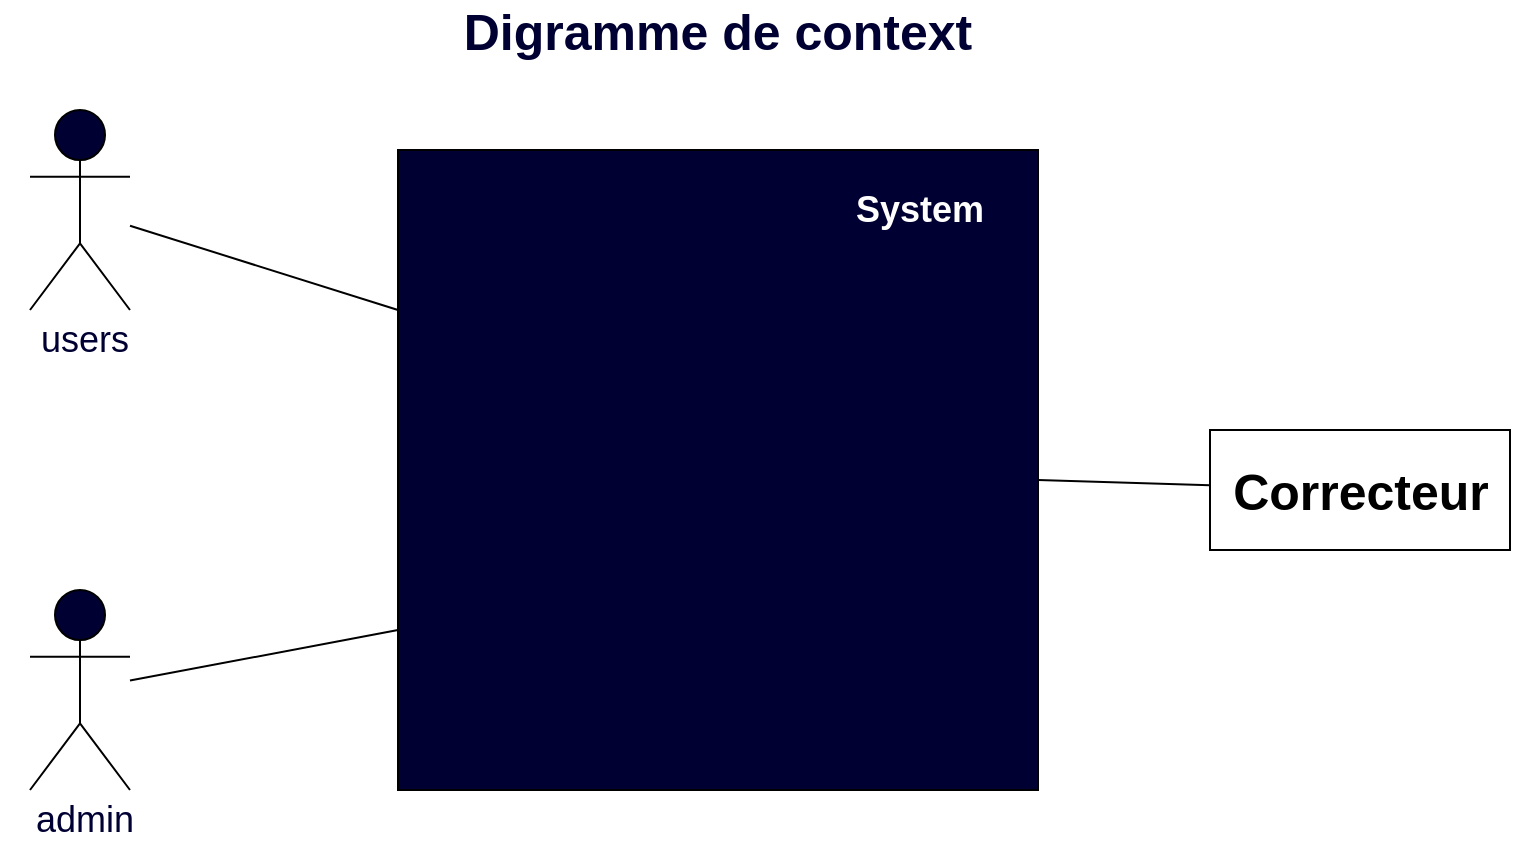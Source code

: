 <mxfile version="13.5.7" type="device" pages="7"><diagram id="SFC0Z6tcvvDD4N2zLYC7" name="Digramme-context"><mxGraphModel dx="1106" dy="848" grid="1" gridSize="10" guides="1" tooltips="1" connect="1" arrows="1" fold="1" page="1" pageScale="1" pageWidth="827" pageHeight="1169" math="0" shadow="0"><root><mxCell id="0"/><mxCell id="1" parent="0"/><mxCell id="dZZ2nAm-np8-Vo3ftqSF-1" value="" style="whiteSpace=wrap;html=1;aspect=fixed;fillColor=#000033;" parent="1" vertex="1"><mxGeometry x="254" y="160" width="320" height="320" as="geometry"/></mxCell><mxCell id="dZZ2nAm-np8-Vo3ftqSF-2" value="System" style="text;html=1;strokeColor=none;fillColor=none;align=center;verticalAlign=middle;whiteSpace=wrap;rounded=0;fontStyle=1;fontColor=#FFFFFF;fontSize=18;" parent="1" vertex="1"><mxGeometry x="470" y="180" width="90" height="20" as="geometry"/></mxCell><mxCell id="dZZ2nAm-np8-Vo3ftqSF-7" style="edgeStyle=none;rounded=0;orthogonalLoop=1;jettySize=auto;html=1;fontSize=18;fontColor=#FFFFFF;endArrow=none;endFill=0;entryX=0;entryY=0.25;entryDx=0;entryDy=0;" parent="1" source="dZZ2nAm-np8-Vo3ftqSF-3" target="dZZ2nAm-np8-Vo3ftqSF-1" edge="1"><mxGeometry relative="1" as="geometry"/></mxCell><mxCell id="dZZ2nAm-np8-Vo3ftqSF-3" value="Actor" style="shape=umlActor;verticalLabelPosition=bottom;verticalAlign=top;html=1;fillColor=#000033;fontSize=18;fontColor=#FFFFFF;" parent="1" vertex="1"><mxGeometry x="70" y="140" width="50" height="100" as="geometry"/></mxCell><mxCell id="dZZ2nAm-np8-Vo3ftqSF-9" style="edgeStyle=none;rounded=0;orthogonalLoop=1;jettySize=auto;html=1;entryX=0;entryY=0.75;entryDx=0;entryDy=0;endArrow=none;endFill=0;fontSize=18;fontColor=#FFFFFF;" parent="1" source="dZZ2nAm-np8-Vo3ftqSF-4" target="dZZ2nAm-np8-Vo3ftqSF-1" edge="1"><mxGeometry relative="1" as="geometry"/></mxCell><mxCell id="dZZ2nAm-np8-Vo3ftqSF-4" value="Actor" style="shape=umlActor;verticalLabelPosition=bottom;verticalAlign=top;html=1;fillColor=#000033;fontSize=18;fontColor=#FFFFFF;" parent="1" vertex="1"><mxGeometry x="70" y="380" width="50" height="100" as="geometry"/></mxCell><mxCell id="dZZ2nAm-np8-Vo3ftqSF-11" value="users" style="text;align=center;fontStyle=0;verticalAlign=middle;spacingLeft=3;spacingRight=3;strokeColor=none;rotatable=0;points=[[0,0.5],[1,0.5]];portConstraint=eastwest;fontSize=18;fontColor=#000033;" parent="1" vertex="1"><mxGeometry x="55" y="240" width="85" height="26" as="geometry"/></mxCell><mxCell id="dZZ2nAm-np8-Vo3ftqSF-12" value="admin" style="text;align=center;fontStyle=0;verticalAlign=middle;spacingLeft=3;spacingRight=3;strokeColor=none;rotatable=0;points=[[0,0.5],[1,0.5]];portConstraint=eastwest;fontSize=18;fontColor=#000033;" parent="1" vertex="1"><mxGeometry x="55" y="480" width="85" height="26" as="geometry"/></mxCell><mxCell id="dZZ2nAm-np8-Vo3ftqSF-13" value="Digramme de context" style="text;html=1;strokeColor=none;fillColor=none;align=center;verticalAlign=middle;whiteSpace=wrap;rounded=0;fontSize=25;fontColor=#000033;fontStyle=1" parent="1" vertex="1"><mxGeometry x="264" y="90" width="300" height="20" as="geometry"/></mxCell><mxCell id="p8m6rukjet8IB6lJ8f8C-2" style="edgeStyle=none;rounded=0;orthogonalLoop=1;jettySize=auto;html=1;endArrow=none;endFill=0;endSize=20;fontSize=25;" parent="1" source="p8m6rukjet8IB6lJ8f8C-1" target="dZZ2nAm-np8-Vo3ftqSF-1" edge="1"><mxGeometry relative="1" as="geometry"/></mxCell><mxCell id="p8m6rukjet8IB6lJ8f8C-1" value="&lt;b&gt;Correcteur&lt;/b&gt;" style="html=1;fontSize=25;" parent="1" vertex="1"><mxGeometry x="660" y="300" width="150" height="60" as="geometry"/></mxCell></root></mxGraphModel></diagram><diagram id="RI8dXNQqlRYj-eDo0FQc" name="Diagramme de package"><mxGraphModel dx="1106" dy="848" grid="1" gridSize="10" guides="1" tooltips="1" connect="1" arrows="1" fold="1" page="1" pageScale="1" pageWidth="827" pageHeight="1169" math="0" shadow="0"><root><mxCell id="0CMzlse_o3TdzCj4pVwk-0"/><mxCell id="0CMzlse_o3TdzCj4pVwk-1" parent="0CMzlse_o3TdzCj4pVwk-0"/><mxCell id="nuLl9wH-44C0fMBOWciV-0" value="" style="whiteSpace=wrap;html=1;aspect=fixed;fillColor=none;fontSize=25;fontColor=#000033;" parent="0CMzlse_o3TdzCj4pVwk-1" vertex="1"><mxGeometry x="360" y="120" width="550" height="550" as="geometry"/></mxCell><mxCell id="nuLl9wH-44C0fMBOWciV-1" value="System" style="text;html=1;strokeColor=none;fillColor=none;align=center;verticalAlign=middle;whiteSpace=wrap;rounded=0;fontSize=25;fontColor=#000033;" parent="0CMzlse_o3TdzCj4pVwk-1" vertex="1"><mxGeometry x="790" y="130" width="110" height="20" as="geometry"/></mxCell><mxCell id="nuLl9wH-44C0fMBOWciV-2" value="Front" style="shape=folder;fontStyle=1;spacingTop=10;tabWidth=40;tabHeight=14;tabPosition=left;html=1;fillColor=#dae8fc;fontSize=25;gradientColor=#7ea6e0;strokeColor=#6c8ebf;" parent="0CMzlse_o3TdzCj4pVwk-1" vertex="1"><mxGeometry x="480" y="210" width="150" height="90" as="geometry"/></mxCell><mxCell id="nuLl9wH-44C0fMBOWciV-3" value="&lt;font style=&quot;font-size: 20px&quot;&gt;Autentification&lt;/font&gt;" style="shape=folder;fontStyle=1;spacingTop=10;tabWidth=40;tabHeight=14;tabPosition=left;html=1;fillColor=#d5e8d4;fontSize=25;gradientColor=#97d077;strokeColor=#82b366;" parent="0CMzlse_o3TdzCj4pVwk-1" vertex="1"><mxGeometry x="480" y="510" width="150" height="90" as="geometry"/></mxCell><mxCell id="nuLl9wH-44C0fMBOWciV-4" value="Back" style="shape=folder;fontStyle=1;spacingTop=10;tabWidth=40;tabHeight=14;tabPosition=left;html=1;fillColor=#f8cecc;fontSize=25;gradientColor=#ea6b66;strokeColor=#b85450;" parent="0CMzlse_o3TdzCj4pVwk-1" vertex="1"><mxGeometry x="670" y="360" width="150" height="90" as="geometry"/></mxCell><mxCell id="nuLl9wH-44C0fMBOWciV-9" style="edgeStyle=none;rounded=0;orthogonalLoop=1;jettySize=auto;html=1;entryX=0;entryY=0;entryDx=0;entryDy=33;entryPerimeter=0;endArrow=none;endFill=0;fontSize=25;fontColor=#000033;" parent="0CMzlse_o3TdzCj4pVwk-1" source="nuLl9wH-44C0fMBOWciV-5" target="nuLl9wH-44C0fMBOWciV-2" edge="1"><mxGeometry relative="1" as="geometry"/></mxCell><mxCell id="nuLl9wH-44C0fMBOWciV-13" style="edgeStyle=none;rounded=0;orthogonalLoop=1;jettySize=auto;html=1;entryX=0.5;entryY=0;entryDx=0;entryDy=0;entryPerimeter=0;endArrow=blockThin;endFill=0;fontSize=25;fontColor=#000033;endSize=15;" parent="0CMzlse_o3TdzCj4pVwk-1" source="nuLl9wH-44C0fMBOWciV-5" target="nuLl9wH-44C0fMBOWciV-7" edge="1"><mxGeometry relative="1" as="geometry"/></mxCell><mxCell id="nuLl9wH-44C0fMBOWciV-5" value="users" style="shape=umlActor;verticalLabelPosition=bottom;verticalAlign=top;html=1;fillColor=none;fontSize=25;fontColor=#000033;" parent="0CMzlse_o3TdzCj4pVwk-1" vertex="1"><mxGeometry x="140" y="150" width="50" height="100" as="geometry"/></mxCell><mxCell id="nuLl9wH-44C0fMBOWciV-8" style="edgeStyle=none;rounded=0;orthogonalLoop=1;jettySize=auto;html=1;entryX=0.007;entryY=0.5;entryDx=0;entryDy=0;entryPerimeter=0;endArrow=none;endFill=0;fontSize=25;fontColor=#000033;" parent="0CMzlse_o3TdzCj4pVwk-1" source="nuLl9wH-44C0fMBOWciV-6" target="nuLl9wH-44C0fMBOWciV-4" edge="1"><mxGeometry relative="1" as="geometry"/></mxCell><mxCell id="nuLl9wH-44C0fMBOWciV-10" style="edgeStyle=none;rounded=0;orthogonalLoop=1;jettySize=auto;html=1;entryX=0;entryY=0;entryDx=0;entryDy=52;entryPerimeter=0;endArrow=none;endFill=0;fontSize=25;fontColor=#000033;" parent="0CMzlse_o3TdzCj4pVwk-1" source="nuLl9wH-44C0fMBOWciV-6" target="nuLl9wH-44C0fMBOWciV-2" edge="1"><mxGeometry relative="1" as="geometry"/></mxCell><mxCell id="nuLl9wH-44C0fMBOWciV-14" style="edgeStyle=none;rounded=0;orthogonalLoop=1;jettySize=auto;html=1;entryX=1;entryY=0.333;entryDx=0;entryDy=0;entryPerimeter=0;endArrow=blockThin;endFill=0;fontSize=25;fontColor=#000033;endSize=15;" parent="0CMzlse_o3TdzCj4pVwk-1" source="nuLl9wH-44C0fMBOWciV-6" target="nuLl9wH-44C0fMBOWciV-7" edge="1"><mxGeometry relative="1" as="geometry"/></mxCell><mxCell id="nuLl9wH-44C0fMBOWciV-6" value="admin" style="shape=umlActor;verticalLabelPosition=bottom;verticalAlign=top;html=1;fillColor=none;fontSize=25;fontColor=#000033;" parent="0CMzlse_o3TdzCj4pVwk-1" vertex="1"><mxGeometry x="210" y="310" width="50" height="100" as="geometry"/></mxCell><mxCell id="nuLl9wH-44C0fMBOWciV-15" style="edgeStyle=none;rounded=0;orthogonalLoop=1;jettySize=auto;html=1;entryX=0;entryY=0;entryDx=0;entryDy=52;entryPerimeter=0;endArrow=none;endFill=0;endSize=15;fontSize=25;fontColor=#000033;" parent="0CMzlse_o3TdzCj4pVwk-1" source="nuLl9wH-44C0fMBOWciV-7" target="nuLl9wH-44C0fMBOWciV-3" edge="1"><mxGeometry relative="1" as="geometry"/></mxCell><mxCell id="nuLl9wH-44C0fMBOWciV-7" value="profile" style="shape=umlActor;verticalLabelPosition=bottom;verticalAlign=top;html=1;fillColor=none;fontSize=25;fontColor=#000033;" parent="0CMzlse_o3TdzCj4pVwk-1" vertex="1"><mxGeometry x="40" y="460" width="40" height="80" as="geometry"/></mxCell><mxCell id="nuLl9wH-44C0fMBOWciV-16" value="&lt;b&gt;Diagramme de package&lt;/b&gt;" style="text;html=1;strokeColor=none;fillColor=none;align=center;verticalAlign=middle;whiteSpace=wrap;rounded=0;fontSize=25;fontColor=#000033;" parent="0CMzlse_o3TdzCj4pVwk-1" vertex="1"><mxGeometry x="470" y="50" width="310" height="20" as="geometry"/></mxCell></root></mxGraphModel></diagram><diagram id="ZuMZtB06pCZ-Y0S9VfxY" name="Cas utilisation créer  article"><mxGraphModel dx="1106" dy="2017" grid="1" gridSize="10" guides="1" tooltips="1" connect="1" arrows="1" fold="1" page="1" pageScale="1" pageWidth="827" pageHeight="1169" math="0" shadow="0"><root><mxCell id="g7gpCwBl7jai2gHX425w-0"/><mxCell id="g7gpCwBl7jai2gHX425w-1" parent="g7gpCwBl7jai2gHX425w-0"/><mxCell id="2u_VjWNHlRxS6ZPnrvYW-1" value="" style="rounded=0;whiteSpace=wrap;html=1;fillColor=#f5f5f5;strokeColor=#666666;fontColor=#333333;" parent="g7gpCwBl7jai2gHX425w-1" vertex="1"><mxGeometry x="170" y="70" width="860" height="620" as="geometry"/></mxCell><mxCell id="2u_VjWNHlRxS6ZPnrvYW-2" value="System" style="text;html=1;strokeColor=none;fillColor=none;align=center;verticalAlign=middle;whiteSpace=wrap;rounded=0;fontSize=16;" parent="g7gpCwBl7jai2gHX425w-1" vertex="1"><mxGeometry x="940" y="80" width="80" height="20" as="geometry"/></mxCell><mxCell id="2u_VjWNHlRxS6ZPnrvYW-12" style="rounded=0;orthogonalLoop=1;jettySize=auto;html=1;fontSize=16;endArrow=none;endFill=0;entryX=0;entryY=0.5;entryDx=0;entryDy=0;" parent="g7gpCwBl7jai2gHX425w-1" source="2u_VjWNHlRxS6ZPnrvYW-3" target="2u_VjWNHlRxS6ZPnrvYW-5" edge="1"><mxGeometry relative="1" as="geometry"/></mxCell><mxCell id="2u_VjWNHlRxS6ZPnrvYW-13" style="edgeStyle=none;rounded=0;orthogonalLoop=1;jettySize=auto;html=1;entryX=0;entryY=1;entryDx=0;entryDy=0;endArrow=none;endFill=0;fontSize=16;" parent="g7gpCwBl7jai2gHX425w-1" source="2u_VjWNHlRxS6ZPnrvYW-3" target="2u_VjWNHlRxS6ZPnrvYW-4" edge="1"><mxGeometry relative="1" as="geometry"/></mxCell><mxCell id="2u_VjWNHlRxS6ZPnrvYW-3" value="Admin" style="shape=umlActor;verticalLabelPosition=bottom;verticalAlign=top;html=1;fontSize=16;" parent="g7gpCwBl7jai2gHX425w-1" vertex="1"><mxGeometry x="60" y="340" width="60" height="130" as="geometry"/></mxCell><mxCell id="2u_VjWNHlRxS6ZPnrvYW-4" value="Consulter liste les articles" style="ellipse;whiteSpace=wrap;html=1;fontSize=16;gradientColor=#ffd966;fillColor=#fff2cc;strokeColor=#d6b656;" parent="g7gpCwBl7jai2gHX425w-1" vertex="1"><mxGeometry x="360" y="150" width="160" height="70" as="geometry"/></mxCell><mxCell id="2u_VjWNHlRxS6ZPnrvYW-5" value="créer un nouvel article" style="ellipse;whiteSpace=wrap;html=1;fontSize=16;gradientColor=#ffd966;fillColor=#fff2cc;strokeColor=#d6b656;" parent="g7gpCwBl7jai2gHX425w-1" vertex="1"><mxGeometry x="600" y="540" width="140" height="70" as="geometry"/></mxCell><mxCell id="2u_VjWNHlRxS6ZPnrvYW-6" value="Valider l'article" style="ellipse;whiteSpace=wrap;html=1;fontSize=16;gradientColor=#ffd966;fillColor=#fff2cc;strokeColor=#d6b656;" parent="g7gpCwBl7jai2gHX425w-1" vertex="1"><mxGeometry x="710" y="250" width="140" height="70" as="geometry"/></mxCell><mxCell id="2u_VjWNHlRxS6ZPnrvYW-7" value="Supprimer l'article" style="ellipse;whiteSpace=wrap;html=1;fontSize=16;gradientColor=#ffd966;fillColor=#fff2cc;strokeColor=#d6b656;" parent="g7gpCwBl7jai2gHX425w-1" vertex="1"><mxGeometry x="530" y="320" width="140" height="70" as="geometry"/></mxCell><mxCell id="2u_VjWNHlRxS6ZPnrvYW-8" value="Modifier l'article" style="ellipse;whiteSpace=wrap;html=1;fontSize=16;gradientColor=#ffd966;fillColor=#fff2cc;strokeColor=#d6b656;" parent="g7gpCwBl7jai2gHX425w-1" vertex="1"><mxGeometry x="300" y="330" width="140" height="70" as="geometry"/></mxCell><mxCell id="2u_VjWNHlRxS6ZPnrvYW-9" value="autoriser les commentaire" style="ellipse;whiteSpace=wrap;html=1;fontSize=16;gradientColor=#ffd966;fillColor=#fff2cc;strokeColor=#d6b656;" parent="g7gpCwBl7jai2gHX425w-1" vertex="1"><mxGeometry x="870" y="390" width="140" height="70" as="geometry"/></mxCell><mxCell id="2u_VjWNHlRxS6ZPnrvYW-11" value="Verifier l'article" style="ellipse;whiteSpace=wrap;html=1;fontSize=16;gradientColor=#ffd966;fillColor=#fff2cc;strokeColor=#d6b656;" parent="g7gpCwBl7jai2gHX425w-1" vertex="1"><mxGeometry x="840" y="140" width="140" height="70" as="geometry"/></mxCell><mxCell id="2u_VjWNHlRxS6ZPnrvYW-22" value="include" style="endArrow=blockThin;endSize=11;endFill=1;html=1;dashed=1;fontSize=16;exitX=0.5;exitY=1;exitDx=0;exitDy=0;entryX=0;entryY=0;entryDx=0;entryDy=0;" parent="g7gpCwBl7jai2gHX425w-1" source="2u_VjWNHlRxS6ZPnrvYW-7" target="2u_VjWNHlRxS6ZPnrvYW-5" edge="1"><mxGeometry width="160" relative="1" as="geometry"><mxPoint x="410" y="410" as="sourcePoint"/><mxPoint x="570" y="410" as="targetPoint"/></mxGeometry></mxCell><mxCell id="2u_VjWNHlRxS6ZPnrvYW-25" value="Extends" style="endArrow=blockThin;endSize=11;endFill=1;html=1;dashed=1;fontSize=16;exitX=0.1;exitY=0.143;exitDx=0;exitDy=0;entryX=1;entryY=1;entryDx=0;entryDy=0;exitPerimeter=0;" parent="g7gpCwBl7jai2gHX425w-1" source="2u_VjWNHlRxS6ZPnrvYW-9" target="2u_VjWNHlRxS6ZPnrvYW-6" edge="1"><mxGeometry width="160" relative="1" as="geometry"><mxPoint x="830" y="320" as="sourcePoint"/><mxPoint x="690" y="300" as="targetPoint"/></mxGeometry></mxCell><mxCell id="2u_VjWNHlRxS6ZPnrvYW-29" value="include" style="endArrow=blockThin;endSize=11;endFill=1;html=1;dashed=1;fontSize=16;exitX=0.5;exitY=1;exitDx=0;exitDy=0;entryX=0.014;entryY=0.271;entryDx=0;entryDy=0;entryPerimeter=0;" parent="g7gpCwBl7jai2gHX425w-1" source="2u_VjWNHlRxS6ZPnrvYW-8" target="2u_VjWNHlRxS6ZPnrvYW-5" edge="1"><mxGeometry width="160" relative="1" as="geometry"><mxPoint x="530" y="490" as="sourcePoint"/><mxPoint x="390" y="470" as="targetPoint"/></mxGeometry></mxCell><mxCell id="2u_VjWNHlRxS6ZPnrvYW-33" value="Cas d'utilisation&lt;br&gt;creation d'un article" style="text;html=1;strokeColor=none;fillColor=none;align=center;verticalAlign=middle;whiteSpace=wrap;rounded=0;fontSize=26;fontStyle=1" parent="g7gpCwBl7jai2gHX425w-1" vertex="1"><mxGeometry x="430" y="-40" width="340" height="80" as="geometry"/></mxCell><mxCell id="4dfQCmEp6VwjYRuq20yp-0" value="&lt;font style=&quot;font-size: 15px&quot;&gt;Include&lt;/font&gt;" style="endArrow=blockThin;endSize=12;dashed=1;html=1;exitX=0.5;exitY=1;exitDx=0;exitDy=0;entryX=0.581;entryY=0.758;entryDx=0;entryDy=0;entryPerimeter=0;endFill=1;" parent="g7gpCwBl7jai2gHX425w-1" source="2u_VjWNHlRxS6ZPnrvYW-6" target="2u_VjWNHlRxS6ZPnrvYW-1" edge="1"><mxGeometry width="160" relative="1" as="geometry"><mxPoint x="560" y="480" as="sourcePoint"/><mxPoint x="720" y="480" as="targetPoint"/></mxGeometry></mxCell><mxCell id="4dfQCmEp6VwjYRuq20yp-1" value="&lt;font style=&quot;font-size: 15px&quot;&gt;Include&lt;/font&gt;" style="endArrow=blockThin;endSize=12;dashed=1;html=1;exitX=0;exitY=0;exitDx=0;exitDy=0;entryX=1;entryY=0.5;entryDx=0;entryDy=0;endFill=1;" parent="g7gpCwBl7jai2gHX425w-1" source="2u_VjWNHlRxS6ZPnrvYW-6" target="2u_VjWNHlRxS6ZPnrvYW-4" edge="1"><mxGeometry width="160" relative="1" as="geometry"><mxPoint x="610.34" y="100" as="sourcePoint"/><mxPoint x="580.0" y="309.96" as="targetPoint"/></mxGeometry></mxCell><mxCell id="4dfQCmEp6VwjYRuq20yp-2" value="&lt;font style=&quot;font-size: 15px&quot;&gt;Include&lt;/font&gt;" style="endArrow=blockThin;endSize=12;dashed=1;html=1;exitX=0;exitY=1;exitDx=0;exitDy=0;entryX=1;entryY=0;entryDx=0;entryDy=0;endFill=1;" parent="g7gpCwBl7jai2gHX425w-1" source="2u_VjWNHlRxS6ZPnrvYW-11" target="2u_VjWNHlRxS6ZPnrvYW-6" edge="1"><mxGeometry width="160" relative="1" as="geometry"><mxPoint x="700" y="142.37" as="sourcePoint"/><mxPoint x="830.503" y="227.621" as="targetPoint"/></mxGeometry></mxCell><mxCell id="4dfQCmEp6VwjYRuq20yp-3" value="include" style="endArrow=blockThin;endSize=11;endFill=1;html=1;dashed=1;fontSize=16;exitX=0.5;exitY=0;exitDx=0;exitDy=0;entryX=1;entryY=1;entryDx=0;entryDy=0;" parent="g7gpCwBl7jai2gHX425w-1" source="2u_VjWNHlRxS6ZPnrvYW-7" target="2u_VjWNHlRxS6ZPnrvYW-4" edge="1"><mxGeometry width="160" relative="1" as="geometry"><mxPoint x="460" y="244.87" as="sourcePoint"/><mxPoint x="490.503" y="425.121" as="targetPoint"/></mxGeometry></mxCell><mxCell id="4dfQCmEp6VwjYRuq20yp-4" value="include&lt;br&gt;" style="endArrow=blockThin;endSize=11;endFill=1;html=1;dashed=1;fontSize=16;exitX=0.5;exitY=0;exitDx=0;exitDy=0;entryX=0.5;entryY=1;entryDx=0;entryDy=0;" parent="g7gpCwBl7jai2gHX425w-1" source="2u_VjWNHlRxS6ZPnrvYW-8" target="2u_VjWNHlRxS6ZPnrvYW-4" edge="1"><mxGeometry width="160" relative="1" as="geometry"><mxPoint x="391.963" y="335.251" as="sourcePoint"/><mxPoint x="348.029" y="234.749" as="targetPoint"/></mxGeometry></mxCell><mxCell id="rutE-H-eWYZ5INUKBWvn-1" style="edgeStyle=none;rounded=0;orthogonalLoop=1;jettySize=auto;html=1;entryX=1;entryY=0.5;entryDx=0;entryDy=0;endArrow=none;endFill=0;endSize=20;fontSize=25;" edge="1" parent="g7gpCwBl7jai2gHX425w-1" source="rutE-H-eWYZ5INUKBWvn-0" target="2u_VjWNHlRxS6ZPnrvYW-11"><mxGeometry relative="1" as="geometry"/></mxCell><mxCell id="rutE-H-eWYZ5INUKBWvn-0" value="Correcteur" style="html=1;fontSize=25;" vertex="1" parent="g7gpCwBl7jai2gHX425w-1"><mxGeometry x="1210" y="120" width="130" height="60" as="geometry"/></mxCell></root></mxGraphModel></diagram><diagram id="damy8QKxFKLN-I_ulN_-" name="diagramme de sequence créa article"><mxGraphModel dx="1933" dy="848" grid="1" gridSize="10" guides="1" tooltips="1" connect="1" arrows="1" fold="1" page="1" pageScale="1" pageWidth="827" pageHeight="1169" math="0" shadow="0"><root><mxCell id="ko98H7jnyv7XWOJfLmvz-0"/><mxCell id="ko98H7jnyv7XWOJfLmvz-1" parent="ko98H7jnyv7XWOJfLmvz-0"/><mxCell id="xHD4N8goqlt5ELxKu60j-1" value="System" style="shape=umlLifeline;perimeter=lifelinePerimeter;whiteSpace=wrap;html=1;container=1;collapsible=0;recursiveResize=0;outlineConnect=0;" parent="ko98H7jnyv7XWOJfLmvz-1" vertex="1"><mxGeometry x="-188" y="129" width="100" height="1020" as="geometry"/></mxCell><mxCell id="xHD4N8goqlt5ELxKu60j-3" value="" style="html=1;points=[];perimeter=orthogonalPerimeter;" parent="xHD4N8goqlt5ELxKu60j-1" vertex="1"><mxGeometry x="46" y="81" width="10" height="80" as="geometry"/></mxCell><mxCell id="xHD4N8goqlt5ELxKu60j-7" value="" style="html=1;points=[];perimeter=orthogonalPerimeter;" parent="xHD4N8goqlt5ELxKu60j-1" vertex="1"><mxGeometry x="46" y="239" width="10" height="60" as="geometry"/></mxCell><mxCell id="h90Dgiwdw7bFWwpWm5F6-0" value="" style="html=1;points=[];perimeter=orthogonalPerimeter;" parent="xHD4N8goqlt5ELxKu60j-1" vertex="1"><mxGeometry x="46" y="330" width="10" height="60" as="geometry"/></mxCell><mxCell id="CGwhumH7BqhWVI_FqmP--8" value="" style="html=1;points=[];perimeter=orthogonalPerimeter;" parent="xHD4N8goqlt5ELxKu60j-1" vertex="1"><mxGeometry x="46" y="538" width="10" height="60" as="geometry"/></mxCell><mxCell id="CGwhumH7BqhWVI_FqmP--9" value="" style="html=1;points=[];perimeter=orthogonalPerimeter;" parent="xHD4N8goqlt5ELxKu60j-1" vertex="1"><mxGeometry x="46" y="629" width="10" height="60" as="geometry"/></mxCell><mxCell id="CGwhumH7BqhWVI_FqmP--10" value="" style="html=1;points=[];perimeter=orthogonalPerimeter;" parent="xHD4N8goqlt5ELxKu60j-1" vertex="1"><mxGeometry x="46" y="720" width="10" height="60" as="geometry"/></mxCell><mxCell id="CGwhumH7BqhWVI_FqmP--28" value="alt" style="shape=umlFrame;whiteSpace=wrap;html=1;" parent="ko98H7jnyv7XWOJfLmvz-1" vertex="1"><mxGeometry x="-788" y="320" width="750" height="629" as="geometry"/></mxCell><mxCell id="CGwhumH7BqhWVI_FqmP--4" value="Loop" style="shape=umlFrame;whiteSpace=wrap;html=1;" parent="ko98H7jnyv7XWOJfLmvz-1" vertex="1"><mxGeometry x="-578" y="349" width="520" height="190" as="geometry"/></mxCell><mxCell id="xHD4N8goqlt5ELxKu60j-0" value="Admin" style="shape=umlLifeline;perimeter=lifelinePerimeter;whiteSpace=wrap;html=1;container=1;collapsible=0;recursiveResize=0;outlineConnect=0;" parent="ko98H7jnyv7XWOJfLmvz-1" vertex="1"><mxGeometry x="-508" y="129" width="100" height="1030" as="geometry"/></mxCell><mxCell id="CGwhumH7BqhWVI_FqmP--25" value="" style="html=1;points=[];perimeter=orthogonalPerimeter;" parent="xHD4N8goqlt5ELxKu60j-0" vertex="1"><mxGeometry x="44" y="866" width="10" height="60" as="geometry"/></mxCell><mxCell id="CGwhumH7BqhWVI_FqmP--26" value="Le system ajoute l'article a la liste" style="html=1;verticalAlign=bottom;endArrow=open;dashed=1;endSize=8;exitX=0;exitY=0.95;entryX=1.276;entryY=0.981;entryDx=0;entryDy=0;entryPerimeter=0;" parent="xHD4N8goqlt5ELxKu60j-0" edge="1"><mxGeometry relative="1" as="geometry"><mxPoint x="56.76" y="925.86" as="targetPoint"/><mxPoint x="365" y="924" as="sourcePoint"/></mxGeometry></mxCell><mxCell id="CGwhumH7BqhWVI_FqmP--27" value="Admin fait valider l'article&amp;nbsp;" style="html=1;verticalAlign=bottom;endArrow=block;entryX=0;entryY=0;exitX=0.848;exitY=-0.011;exitDx=0;exitDy=0;exitPerimeter=0;" parent="xHD4N8goqlt5ELxKu60j-0" source="CGwhumH7BqhWVI_FqmP--25" target="CGwhumH7BqhWVI_FqmP--24" edge="1"><mxGeometry relative="1" as="geometry"><mxPoint x="295" y="865" as="sourcePoint"/></mxGeometry></mxCell><mxCell id="CGwhumH7BqhWVI_FqmP--24" value="" style="html=1;points=[];perimeter=orthogonalPerimeter;" parent="xHD4N8goqlt5ELxKu60j-0" vertex="1"><mxGeometry x="365" y="865" width="10" height="60" as="geometry"/></mxCell><mxCell id="xHD4N8goqlt5ELxKu60j-2" value="" style="html=1;points=[];perimeter=orthogonalPerimeter;" parent="ko98H7jnyv7XWOJfLmvz-1" vertex="1"><mxGeometry x="-463" y="209" width="10" height="80" as="geometry"/></mxCell><mxCell id="xHD4N8goqlt5ELxKu60j-4" value="L'admin est connecté via le digramme de package" style="html=1;verticalAlign=bottom;endArrow=block;entryX=0;entryY=0;exitX=0.752;exitY=0.01;exitDx=0;exitDy=0;exitPerimeter=0;" parent="ko98H7jnyv7XWOJfLmvz-1" source="xHD4N8goqlt5ELxKu60j-2" target="xHD4N8goqlt5ELxKu60j-3" edge="1"><mxGeometry relative="1" as="geometry"><mxPoint x="-212" y="210" as="sourcePoint"/></mxGeometry></mxCell><mxCell id="xHD4N8goqlt5ELxKu60j-5" value="Le system renvoi au dashboard" style="html=1;verticalAlign=bottom;endArrow=open;dashed=1;endSize=8;exitX=0;exitY=0.95;entryX=0.99;entryY=0.974;entryDx=0;entryDy=0;entryPerimeter=0;" parent="ko98H7jnyv7XWOJfLmvz-1" source="xHD4N8goqlt5ELxKu60j-3" target="xHD4N8goqlt5ELxKu60j-2" edge="1"><mxGeometry relative="1" as="geometry"><mxPoint x="-212" y="286" as="targetPoint"/></mxGeometry></mxCell><mxCell id="xHD4N8goqlt5ELxKu60j-6" value="" style="html=1;points=[];perimeter=orthogonalPerimeter;" parent="ko98H7jnyv7XWOJfLmvz-1" vertex="1"><mxGeometry x="-463" y="369" width="10" height="60" as="geometry"/></mxCell><mxCell id="xHD4N8goqlt5ELxKu60j-9" value="Le system renvoi le formulaire creation d'article" style="html=1;verticalAlign=bottom;endArrow=open;dashed=1;endSize=8;exitX=0;exitY=0.95;entryX=1.276;entryY=0.981;entryDx=0;entryDy=0;entryPerimeter=0;" parent="ko98H7jnyv7XWOJfLmvz-1" edge="1"><mxGeometry relative="1" as="geometry"><mxPoint x="-450.24" y="428.86" as="targetPoint"/><mxPoint x="-142" y="427" as="sourcePoint"/></mxGeometry></mxCell><mxCell id="xHD4N8goqlt5ELxKu60j-8" value="Admin demande le formulaire pour créer un article&amp;nbsp;" style="html=1;verticalAlign=bottom;endArrow=block;entryX=0;entryY=0;exitX=0.848;exitY=-0.011;exitDx=0;exitDy=0;exitPerimeter=0;" parent="ko98H7jnyv7XWOJfLmvz-1" source="xHD4N8goqlt5ELxKu60j-6" target="xHD4N8goqlt5ELxKu60j-7" edge="1"><mxGeometry relative="1" as="geometry"><mxPoint x="-212" y="368" as="sourcePoint"/></mxGeometry></mxCell><mxCell id="h90Dgiwdw7bFWwpWm5F6-1" value="" style="html=1;points=[];perimeter=orthogonalPerimeter;" parent="ko98H7jnyv7XWOJfLmvz-1" vertex="1"><mxGeometry x="-463" y="460" width="10" height="60" as="geometry"/></mxCell><mxCell id="h90Dgiwdw7bFWwpWm5F6-2" value="Le system renvoi la validation d'article" style="html=1;verticalAlign=bottom;endArrow=open;dashed=1;endSize=8;exitX=0;exitY=0.95;entryX=1.276;entryY=0.981;entryDx=0;entryDy=0;entryPerimeter=0;" parent="ko98H7jnyv7XWOJfLmvz-1" edge="1"><mxGeometry relative="1" as="geometry"><mxPoint x="-450.24" y="519.86" as="targetPoint"/><mxPoint x="-142" y="518" as="sourcePoint"/></mxGeometry></mxCell><mxCell id="h90Dgiwdw7bFWwpWm5F6-3" value="Admin fait verifier l'article&amp;nbsp;" style="html=1;verticalAlign=bottom;endArrow=block;entryX=0;entryY=0;exitX=0.848;exitY=-0.011;exitDx=0;exitDy=0;exitPerimeter=0;" parent="ko98H7jnyv7XWOJfLmvz-1" source="h90Dgiwdw7bFWwpWm5F6-1" target="h90Dgiwdw7bFWwpWm5F6-0" edge="1"><mxGeometry relative="1" as="geometry"><mxPoint x="-212" y="459" as="sourcePoint"/></mxGeometry></mxCell><mxCell id="CGwhumH7BqhWVI_FqmP--7" value="Loop" style="shape=umlFrame;whiteSpace=wrap;html=1;" parent="ko98H7jnyv7XWOJfLmvz-1" vertex="1"><mxGeometry x="-578" y="648" width="520" height="280" as="geometry"/></mxCell><mxCell id="CGwhumH7BqhWVI_FqmP--11" value="" style="html=1;points=[];perimeter=orthogonalPerimeter;" parent="ko98H7jnyv7XWOJfLmvz-1" vertex="1"><mxGeometry x="-463" y="668" width="10" height="60" as="geometry"/></mxCell><mxCell id="CGwhumH7BqhWVI_FqmP--12" value="Le system renvoi le formulaire creation d'article" style="html=1;verticalAlign=bottom;endArrow=open;dashed=1;endSize=8;exitX=0;exitY=0.95;entryX=1.276;entryY=0.981;entryDx=0;entryDy=0;entryPerimeter=0;" parent="ko98H7jnyv7XWOJfLmvz-1" edge="1"><mxGeometry relative="1" as="geometry"><mxPoint x="-450.24" y="727.86" as="targetPoint"/><mxPoint x="-142" y="726" as="sourcePoint"/></mxGeometry></mxCell><mxCell id="CGwhumH7BqhWVI_FqmP--13" value="Admin demande le formulaire pour créer un article&amp;nbsp;" style="html=1;verticalAlign=bottom;endArrow=block;entryX=0;entryY=0;exitX=0.848;exitY=-0.011;exitDx=0;exitDy=0;exitPerimeter=0;" parent="ko98H7jnyv7XWOJfLmvz-1" source="CGwhumH7BqhWVI_FqmP--11" target="CGwhumH7BqhWVI_FqmP--8" edge="1"><mxGeometry relative="1" as="geometry"><mxPoint x="-212" y="667" as="sourcePoint"/></mxGeometry></mxCell><mxCell id="CGwhumH7BqhWVI_FqmP--14" value="" style="html=1;points=[];perimeter=orthogonalPerimeter;" parent="ko98H7jnyv7XWOJfLmvz-1" vertex="1"><mxGeometry x="-463" y="759" width="10" height="60" as="geometry"/></mxCell><mxCell id="CGwhumH7BqhWVI_FqmP--15" value="Le system renvoi une erreur dans l'article" style="html=1;verticalAlign=bottom;endArrow=open;dashed=1;endSize=8;exitX=0;exitY=0.95;entryX=1.276;entryY=0.981;entryDx=0;entryDy=0;entryPerimeter=0;" parent="ko98H7jnyv7XWOJfLmvz-1" edge="1"><mxGeometry relative="1" as="geometry"><mxPoint x="-450.24" y="818.86" as="targetPoint"/><mxPoint x="-142" y="817" as="sourcePoint"/></mxGeometry></mxCell><mxCell id="CGwhumH7BqhWVI_FqmP--16" value="Admin fait verifier l'article&amp;nbsp;" style="html=1;verticalAlign=bottom;endArrow=block;entryX=0;entryY=0;exitX=0.848;exitY=-0.011;exitDx=0;exitDy=0;exitPerimeter=0;" parent="ko98H7jnyv7XWOJfLmvz-1" source="CGwhumH7BqhWVI_FqmP--14" target="CGwhumH7BqhWVI_FqmP--9" edge="1"><mxGeometry relative="1" as="geometry"><mxPoint x="-212" y="758" as="sourcePoint"/></mxGeometry></mxCell><mxCell id="CGwhumH7BqhWVI_FqmP--17" value="" style="html=1;points=[];perimeter=orthogonalPerimeter;" parent="ko98H7jnyv7XWOJfLmvz-1" vertex="1"><mxGeometry x="-463" y="850" width="10" height="60" as="geometry"/></mxCell><mxCell id="CGwhumH7BqhWVI_FqmP--18" value="Le system renvoi une correction de l'article" style="html=1;verticalAlign=bottom;endArrow=open;dashed=1;endSize=8;exitX=0;exitY=0.95;entryX=1.276;entryY=0.981;entryDx=0;entryDy=0;entryPerimeter=0;" parent="ko98H7jnyv7XWOJfLmvz-1" edge="1"><mxGeometry relative="1" as="geometry"><mxPoint x="-450.24" y="909.86" as="targetPoint"/><mxPoint x="-142" y="908" as="sourcePoint"/></mxGeometry></mxCell><mxCell id="CGwhumH7BqhWVI_FqmP--19" value="Admin demande une correction de l'article&amp;nbsp;" style="html=1;verticalAlign=bottom;endArrow=block;entryX=0;entryY=0;exitX=0.848;exitY=-0.011;exitDx=0;exitDy=0;exitPerimeter=0;" parent="ko98H7jnyv7XWOJfLmvz-1" source="CGwhumH7BqhWVI_FqmP--17" target="CGwhumH7BqhWVI_FqmP--10" edge="1"><mxGeometry relative="1" as="geometry"><mxPoint x="-212" y="849" as="sourcePoint"/></mxGeometry></mxCell><mxCell id="CGwhumH7BqhWVI_FqmP--29" value="L'admin peut faire une erreur&lt;br&gt;lors de la création de l'article&lt;br&gt;peut faire une demande de correction de l'article." style="shape=note;whiteSpace=wrap;html=1;size=14;verticalAlign=top;align=left;spacingTop=-6;" parent="ko98H7jnyv7XWOJfLmvz-1" vertex="1"><mxGeometry x="-778" y="699" width="190" height="70" as="geometry"/></mxCell><mxCell id="CGwhumH7BqhWVI_FqmP--30" value="Digramme de séquence &#10;Création d'un article" style="text;align=center;fontStyle=1;verticalAlign=middle;spacingLeft=3;spacingRight=3;strokeColor=none;rotatable=0;points=[[0,0.5],[1,0.5]];portConstraint=eastwest;fontSize=25;" parent="ko98H7jnyv7XWOJfLmvz-1" vertex="1"><mxGeometry x="-498" y="9" width="300" height="66" as="geometry"/></mxCell></root></mxGraphModel></diagram><diagram id="4V8EZhNUSxk6SfVaj3zd" name="Cas d'utilisation écrire un message"><mxGraphModel dx="1106" dy="2017" grid="1" gridSize="10" guides="1" tooltips="1" connect="1" arrows="1" fold="1" page="1" pageScale="1" pageWidth="827" pageHeight="1169" math="0" shadow="0"><root><mxCell id="YVe1GFA0r2zt-6iYspGv-0"/><mxCell id="YVe1GFA0r2zt-6iYspGv-1" parent="YVe1GFA0r2zt-6iYspGv-0"/><mxCell id="XpJIjleTg8cch--A19Hv-0" value="" style="rounded=0;whiteSpace=wrap;html=1;fontSize=25;fillColor=#f5f5f5;strokeColor=#666666;fontColor=#333333;" parent="YVe1GFA0r2zt-6iYspGv-1" vertex="1"><mxGeometry x="414" y="55" width="796" height="875" as="geometry"/></mxCell><mxCell id="wMkqKwI6POZLP-B2mqYX-0" style="rounded=0;orthogonalLoop=1;jettySize=auto;html=1;entryX=0;entryY=0.5;entryDx=0;entryDy=0;endArrow=none;endFill=0;" parent="YVe1GFA0r2zt-6iYspGv-1" source="XpJIjleTg8cch--A19Hv-1" target="XpJIjleTg8cch--A19Hv-3" edge="1"><mxGeometry relative="1" as="geometry"/></mxCell><mxCell id="wMkqKwI6POZLP-B2mqYX-1" style="edgeStyle=none;rounded=0;orthogonalLoop=1;jettySize=auto;html=1;entryX=0;entryY=0.5;entryDx=0;entryDy=0;endArrow=none;endFill=0;" parent="YVe1GFA0r2zt-6iYspGv-1" source="XpJIjleTg8cch--A19Hv-1" target="XpJIjleTg8cch--A19Hv-4" edge="1"><mxGeometry relative="1" as="geometry"/></mxCell><mxCell id="zm4AAUEu4KiUAGaG4uR6-8" style="edgeStyle=none;rounded=0;jumpStyle=gap;orthogonalLoop=1;jettySize=auto;html=1;endArrow=none;endFill=0;endSize=9;" parent="YVe1GFA0r2zt-6iYspGv-1" source="XpJIjleTg8cch--A19Hv-1" target="XpJIjleTg8cch--A19Hv-5" edge="1"><mxGeometry relative="1" as="geometry"/></mxCell><mxCell id="jPNRAe4K9G6pAcg1MRBv-0" style="rounded=0;orthogonalLoop=1;jettySize=auto;html=1;entryX=0;entryY=0.5;entryDx=0;entryDy=0;fontSize=25;endArrow=none;endFill=0;" parent="YVe1GFA0r2zt-6iYspGv-1" source="XpJIjleTg8cch--A19Hv-1" target="zm4AAUEu4KiUAGaG4uR6-6" edge="1"><mxGeometry relative="1" as="geometry"/></mxCell><mxCell id="XpJIjleTg8cch--A19Hv-1" value="Profile" style="shape=umlActor;verticalLabelPosition=bottom;verticalAlign=top;html=1;fontSize=25;" parent="YVe1GFA0r2zt-6iYspGv-1" vertex="1"><mxGeometry x="230" y="365" width="50" height="100" as="geometry"/></mxCell><mxCell id="XpJIjleTg8cch--A19Hv-2" value="System" style="text;align=center;fontStyle=1;verticalAlign=middle;spacingLeft=3;spacingRight=3;strokeColor=none;rotatable=0;points=[[0,0.5],[1,0.5]];portConstraint=eastwest;fontSize=25;" parent="YVe1GFA0r2zt-6iYspGv-1" vertex="1"><mxGeometry x="1110" y="70" width="80" height="26" as="geometry"/></mxCell><mxCell id="XpJIjleTg8cch--A19Hv-3" value="&lt;font style=&quot;font-size: 20px&quot;&gt;Consulter la liste des articles&lt;/font&gt;" style="ellipse;whiteSpace=wrap;html=1;fontSize=25;gradientColor=#ffd966;fillColor=#fff2cc;strokeColor=#d6b656;" parent="YVe1GFA0r2zt-6iYspGv-1" vertex="1"><mxGeometry x="620" y="120" width="236" height="80" as="geometry"/></mxCell><mxCell id="XpJIjleTg8cch--A19Hv-4" value="&lt;font style=&quot;font-size: 20px&quot;&gt;Visionner un article&lt;/font&gt;" style="ellipse;whiteSpace=wrap;html=1;fontSize=25;gradientColor=#ffd966;fillColor=#fff2cc;strokeColor=#d6b656;" parent="YVe1GFA0r2zt-6iYspGv-1" vertex="1"><mxGeometry x="590" y="395" width="180" height="70" as="geometry"/></mxCell><mxCell id="XpJIjleTg8cch--A19Hv-5" value="&lt;font style=&quot;font-size: 20px&quot;&gt;Rédiger un commentaire&lt;/font&gt;" style="ellipse;whiteSpace=wrap;html=1;fontSize=25;gradientColor=#ffd966;fillColor=#fff2cc;strokeColor=#d6b656;" parent="YVe1GFA0r2zt-6iYspGv-1" vertex="1"><mxGeometry x="820" y="240" width="180" height="70" as="geometry"/></mxCell><mxCell id="XpJIjleTg8cch--A19Hv-6" value="&lt;font style=&quot;font-size: 20px&quot;&gt;Signaler un commentaire&lt;/font&gt;" style="ellipse;whiteSpace=wrap;html=1;fontSize=25;gradientColor=#ffd966;fillColor=#fff2cc;strokeColor=#d6b656;" parent="YVe1GFA0r2zt-6iYspGv-1" vertex="1"><mxGeometry x="827" y="820" width="180" height="70" as="geometry"/></mxCell><mxCell id="wMkqKwI6POZLP-B2mqYX-4" value="&lt;span style=&quot;font-size: 15px&quot;&gt;Include&lt;/span&gt;" style="endArrow=blockThin;endSize=9;dashed=1;html=1;exitX=0.5;exitY=0;exitDx=0;exitDy=0;endFill=1;entryX=0.5;entryY=1;entryDx=0;entryDy=0;" parent="YVe1GFA0r2zt-6iYspGv-1" source="zm4AAUEu4KiUAGaG4uR6-2" target="XpJIjleTg8cch--A19Hv-5" edge="1"><mxGeometry width="160" relative="1" as="geometry"><mxPoint x="630.376" y="409.999" as="sourcePoint"/><mxPoint x="669.63" y="490.61" as="targetPoint"/></mxGeometry></mxCell><mxCell id="zm4AAUEu4KiUAGaG4uR6-0" value="&lt;font style=&quot;font-size: 20px&quot;&gt;Visionner un commentaire&lt;/font&gt;" style="ellipse;whiteSpace=wrap;html=1;fontSize=25;gradientColor=#ffd966;fillColor=#fff2cc;strokeColor=#d6b656;" parent="YVe1GFA0r2zt-6iYspGv-1" vertex="1"><mxGeometry x="990" y="680" width="180" height="70" as="geometry"/></mxCell><mxCell id="zm4AAUEu4KiUAGaG4uR6-2" value="&lt;font style=&quot;font-size: 20px&quot;&gt;Ajouter le commentaire&amp;nbsp;&lt;/font&gt;" style="ellipse;whiteSpace=wrap;html=1;fontSize=25;gradientColor=#ffd966;fillColor=#fff2cc;strokeColor=#d6b656;" parent="YVe1GFA0r2zt-6iYspGv-1" vertex="1"><mxGeometry x="990" y="420" width="180" height="70" as="geometry"/></mxCell><mxCell id="zm4AAUEu4KiUAGaG4uR6-4" value="&lt;span style=&quot;font-size: 15px&quot;&gt;Extends&lt;/span&gt;" style="endArrow=blockThin;endSize=9;dashed=1;html=1;exitX=0.5;exitY=1;exitDx=0;exitDy=0;endFill=1;entryX=0.5;entryY=0;entryDx=0;entryDy=0;" parent="YVe1GFA0r2zt-6iYspGv-1" source="zm4AAUEu4KiUAGaG4uR6-2" target="zm4AAUEu4KiUAGaG4uR6-0" edge="1"><mxGeometry width="160" relative="1" as="geometry"><mxPoint x="980" y="450.0" as="sourcePoint"/><mxPoint x="1030" y="520.0" as="targetPoint"/></mxGeometry></mxCell><mxCell id="zm4AAUEu4KiUAGaG4uR6-5" value="&lt;span style=&quot;font-size: 15px&quot;&gt;Include&lt;/span&gt;" style="endArrow=blockThin;endSize=9;dashed=1;html=1;exitX=0;exitY=0.5;exitDx=0;exitDy=0;endFill=1;entryX=1;entryY=0;entryDx=0;entryDy=0;" parent="YVe1GFA0r2zt-6iYspGv-1" source="zm4AAUEu4KiUAGaG4uR6-2" target="zm4AAUEu4KiUAGaG4uR6-6" edge="1"><mxGeometry width="160" relative="1" as="geometry"><mxPoint x="860" y="510" as="sourcePoint"/><mxPoint x="903.99" y="600.388" as="targetPoint"/></mxGeometry></mxCell><mxCell id="zm4AAUEu4KiUAGaG4uR6-6" value="&lt;font style=&quot;font-size: 15px&quot;&gt;Consulter la liste des commentaires d'un article&lt;/font&gt;" style="ellipse;whiteSpace=wrap;html=1;fontSize=25;gradientColor=#ffd966;fillColor=#fff2cc;strokeColor=#d6b656;" parent="YVe1GFA0r2zt-6iYspGv-1" vertex="1"><mxGeometry x="600" y="630" width="244.5" height="80" as="geometry"/></mxCell><mxCell id="zm4AAUEu4KiUAGaG4uR6-7" value="&lt;span style=&quot;font-size: 15px&quot;&gt;Include&lt;/span&gt;" style="endArrow=blockThin;endSize=9;dashed=1;html=1;exitX=0.5;exitY=0;exitDx=0;exitDy=0;endFill=1;entryX=0.5;entryY=1;entryDx=0;entryDy=0;" parent="YVe1GFA0r2zt-6iYspGv-1" source="zm4AAUEu4KiUAGaG4uR6-6" target="XpJIjleTg8cch--A19Hv-4" edge="1"><mxGeometry width="160" relative="1" as="geometry"><mxPoint x="760.0" y="585" as="sourcePoint"/><mxPoint x="940.0" y="555" as="targetPoint"/></mxGeometry></mxCell><mxCell id="zm4AAUEu4KiUAGaG4uR6-9" value="&lt;span style=&quot;font-size: 15px&quot;&gt;Include&lt;/span&gt;" style="endArrow=blockThin;endSize=9;dashed=1;html=1;exitX=0;exitY=0;exitDx=0;exitDy=0;endFill=1;entryX=1;entryY=0.5;entryDx=0;entryDy=0;" parent="YVe1GFA0r2zt-6iYspGv-1" source="zm4AAUEu4KiUAGaG4uR6-2" target="XpJIjleTg8cch--A19Hv-4" edge="1"><mxGeometry width="160" relative="1" as="geometry"><mxPoint x="940" y="555" as="sourcePoint"/><mxPoint x="760.0" y="585" as="targetPoint"/></mxGeometry></mxCell><mxCell id="zm4AAUEu4KiUAGaG4uR6-10" value="&lt;span style=&quot;font-size: 15px&quot;&gt;Include&lt;/span&gt;" style="endArrow=blockThin;endSize=9;dashed=1;html=1;exitX=0;exitY=0.5;exitDx=0;exitDy=0;endFill=1;entryX=1;entryY=1;entryDx=0;entryDy=0;" parent="YVe1GFA0r2zt-6iYspGv-1" source="zm4AAUEu4KiUAGaG4uR6-0" target="zm4AAUEu4KiUAGaG4uR6-6" edge="1"><mxGeometry width="160" relative="1" as="geometry"><mxPoint x="760.0" y="585" as="sourcePoint"/><mxPoint x="940" y="555" as="targetPoint"/></mxGeometry></mxCell><mxCell id="zm4AAUEu4KiUAGaG4uR6-11" value="&lt;span style=&quot;font-size: 15px&quot;&gt;Include&lt;/span&gt;" style="endArrow=blockThin;endSize=9;dashed=1;html=1;exitX=0;exitY=0;exitDx=0;exitDy=0;endFill=1;" parent="YVe1GFA0r2zt-6iYspGv-1" source="XpJIjleTg8cch--A19Hv-6" edge="1"><mxGeometry width="160" relative="1" as="geometry"><mxPoint x="584.45" y="594.5" as="sourcePoint"/><mxPoint x="730" y="710" as="targetPoint"/></mxGeometry></mxCell><mxCell id="nBngBXKXsqjgDer3D__g-0" value="Cas d'utilisation&lt;br&gt;Rédiger un commentaire" style="text;html=1;strokeColor=none;fillColor=none;align=center;verticalAlign=middle;whiteSpace=wrap;rounded=0;fontSize=25;" parent="YVe1GFA0r2zt-6iYspGv-1" vertex="1"><mxGeometry x="580" y="-110" width="410" height="90" as="geometry"/></mxCell><mxCell id="nBngBXKXsqjgDer3D__g-2" value="&lt;span style=&quot;font-size: 15px&quot;&gt;Include&lt;/span&gt;" style="endArrow=blockThin;endSize=9;dashed=1;html=1;exitX=1;exitY=0;exitDx=0;exitDy=0;endFill=1;entryX=0.5;entryY=1;entryDx=0;entryDy=0;" parent="YVe1GFA0r2zt-6iYspGv-1" source="XpJIjleTg8cch--A19Hv-6" target="zm4AAUEu4KiUAGaG4uR6-0" edge="1"><mxGeometry width="160" relative="1" as="geometry"><mxPoint x="963.64" y="859.749" as="sourcePoint"/><mxPoint x="672.871" y="660.193" as="targetPoint"/></mxGeometry></mxCell><mxCell id="jPNRAe4K9G6pAcg1MRBv-5" style="edgeStyle=none;rounded=0;orthogonalLoop=1;jettySize=auto;html=1;entryX=0;entryY=0.5;entryDx=0;entryDy=0;endArrow=none;endFill=0;fontSize=25;" parent="YVe1GFA0r2zt-6iYspGv-1" source="jPNRAe4K9G6pAcg1MRBv-1" target="jPNRAe4K9G6pAcg1MRBv-2" edge="1"><mxGeometry relative="1" as="geometry"/></mxCell><mxCell id="jPNRAe4K9G6pAcg1MRBv-6" style="edgeStyle=none;rounded=0;orthogonalLoop=1;jettySize=auto;html=1;endArrow=blockThin;endFill=0;fontSize=25;endSize=20;" parent="YVe1GFA0r2zt-6iYspGv-1" source="jPNRAe4K9G6pAcg1MRBv-1" target="XpJIjleTg8cch--A19Hv-1" edge="1"><mxGeometry relative="1" as="geometry"><mxPoint x="210" y="410" as="targetPoint"/></mxGeometry></mxCell><mxCell id="jPNRAe4K9G6pAcg1MRBv-1" value="Admin" style="shape=umlActor;verticalLabelPosition=bottom;verticalAlign=top;html=1;fontSize=25;" parent="YVe1GFA0r2zt-6iYspGv-1" vertex="1"><mxGeometry x="70" y="535" width="50" height="100" as="geometry"/></mxCell><mxCell id="jPNRAe4K9G6pAcg1MRBv-2" value="&lt;font style=&quot;font-size: 20px&quot;&gt;Supprimer un/les commentaire/s&lt;/font&gt;" style="ellipse;whiteSpace=wrap;html=1;fontSize=25;gradientColor=#ffd966;fillColor=#fff2cc;strokeColor=#d6b656;" parent="YVe1GFA0r2zt-6iYspGv-1" vertex="1"><mxGeometry x="510" y="800" width="180" height="70" as="geometry"/></mxCell><mxCell id="jPNRAe4K9G6pAcg1MRBv-3" value="&lt;span style=&quot;font-size: 15px&quot;&gt;Include&lt;/span&gt;" style="endArrow=blockThin;endSize=9;dashed=1;html=1;endFill=1;" parent="YVe1GFA0r2zt-6iYspGv-1" source="jPNRAe4K9G6pAcg1MRBv-2" target="zm4AAUEu4KiUAGaG4uR6-6" edge="1"><mxGeometry width="160" relative="1" as="geometry"><mxPoint x="723.36" y="830.251" as="sourcePoint"/><mxPoint x="600" y="710" as="targetPoint"/></mxGeometry></mxCell><mxCell id="jPNRAe4K9G6pAcg1MRBv-4" value="Users" style="shape=umlActor;verticalLabelPosition=bottom;verticalAlign=top;html=1;fontSize=25;" parent="YVe1GFA0r2zt-6iYspGv-1" vertex="1"><mxGeometry x="90" y="170" width="50" height="100" as="geometry"/></mxCell><mxCell id="jPNRAe4K9G6pAcg1MRBv-7" style="edgeStyle=none;rounded=0;orthogonalLoop=1;jettySize=auto;html=1;endArrow=blockThin;endFill=0;fontSize=25;endSize=20;" parent="YVe1GFA0r2zt-6iYspGv-1" source="jPNRAe4K9G6pAcg1MRBv-4" target="XpJIjleTg8cch--A19Hv-1" edge="1"><mxGeometry relative="1" as="geometry"><mxPoint x="300" y="170.002" as="targetPoint"/><mxPoint x="190" y="286.877" as="sourcePoint"/></mxGeometry></mxCell></root></mxGraphModel></diagram><diagram id="u-DjQeovYcn946Y-CHM5" name="Diagramme de séquence"><mxGraphModel dx="1843" dy="1413" grid="1" gridSize="10" guides="1" tooltips="1" connect="1" arrows="1" fold="1" page="1" pageScale="1" pageWidth="827" pageHeight="1169" math="0" shadow="0"><root><mxCell id="lde-DsKFxdvDOYpK2KMy-0"/><mxCell id="lde-DsKFxdvDOYpK2KMy-1" parent="lde-DsKFxdvDOYpK2KMy-0"/><mxCell id="GZLj8-XdPRzmPEdQZzJG-43" value="alt" style="shape=umlFrame;whiteSpace=wrap;html=1;fontSize=25;" parent="lde-DsKFxdvDOYpK2KMy-1" vertex="1"><mxGeometry x="300" y="1210" width="520" height="250" as="geometry"/></mxCell><mxCell id="QRjwWzvEH-EdohJLmCa3-0" value="System" style="shape=umlLifeline;perimeter=lifelinePerimeter;whiteSpace=wrap;html=1;container=1;collapsible=0;recursiveResize=0;outlineConnect=0;fontSize=25;" parent="lde-DsKFxdvDOYpK2KMy-1" vertex="1"><mxGeometry x="600" y="120" width="100" height="1440" as="geometry"/></mxCell><mxCell id="QRjwWzvEH-EdohJLmCa3-12" value="" style="html=1;points=[];perimeter=orthogonalPerimeter;fontSize=25;" parent="QRjwWzvEH-EdohJLmCa3-0" vertex="1"><mxGeometry x="45" y="297" width="10" height="48" as="geometry"/></mxCell><mxCell id="GZLj8-XdPRzmPEdQZzJG-6" value="&lt;font style=&quot;font-size: 10px&quot;&gt;User Ajout un commentaire&lt;/font&gt;" style="html=1;verticalAlign=bottom;endArrow=block;fontSize=25;exitX=0.9;exitY=0.007;exitDx=0;exitDy=0;exitPerimeter=0;entryX=-0.033;entryY=0;entryDx=0;entryDy=0;entryPerimeter=0;" parent="QRjwWzvEH-EdohJLmCa3-0" source="GZLj8-XdPRzmPEdQZzJG-5" target="GZLj8-XdPRzmPEdQZzJG-7" edge="1"><mxGeometry width="80" relative="1" as="geometry"><mxPoint x="-290" y="552" as="sourcePoint"/><mxPoint x="-210" y="552" as="targetPoint"/></mxGeometry></mxCell><mxCell id="GZLj8-XdPRzmPEdQZzJG-7" value="" style="html=1;points=[];perimeter=orthogonalPerimeter;fontSize=25;" parent="QRjwWzvEH-EdohJLmCa3-0" vertex="1"><mxGeometry x="45" y="472" width="10" height="70" as="geometry"/></mxCell><mxCell id="GZLj8-XdPRzmPEdQZzJG-8" value="&lt;font style=&quot;font-size: 9px&quot;&gt;Le system renvoi le formulaire pour les commentaires&lt;/font&gt;" style="html=1;verticalAlign=bottom;endArrow=open;dashed=1;endSize=8;fontSize=25;entryX=0.895;entryY=1.008;entryDx=0;entryDy=0;entryPerimeter=0;" parent="QRjwWzvEH-EdohJLmCa3-0" source="GZLj8-XdPRzmPEdQZzJG-7" target="GZLj8-XdPRzmPEdQZzJG-5" edge="1"><mxGeometry relative="1" as="geometry"><mxPoint x="-120" y="542" as="sourcePoint"/><mxPoint x="-200" y="542" as="targetPoint"/></mxGeometry></mxCell><mxCell id="GZLj8-XdPRzmPEdQZzJG-5" value="" style="html=1;points=[];perimeter=orthogonalPerimeter;fontSize=25;" parent="QRjwWzvEH-EdohJLmCa3-0" vertex="1"><mxGeometry x="-355" y="472" width="10" height="70" as="geometry"/></mxCell><mxCell id="GZLj8-XdPRzmPEdQZzJG-9" value="&lt;font style=&quot;font-size: 10px&quot;&gt;User Valide le commentaire écris&lt;/font&gt;" style="html=1;verticalAlign=bottom;endArrow=block;fontSize=25;exitX=0.9;exitY=0.007;exitDx=0;exitDy=0;exitPerimeter=0;entryX=-0.033;entryY=0;entryDx=0;entryDy=0;entryPerimeter=0;" parent="QRjwWzvEH-EdohJLmCa3-0" source="GZLj8-XdPRzmPEdQZzJG-12" target="GZLj8-XdPRzmPEdQZzJG-10" edge="1"><mxGeometry width="80" relative="1" as="geometry"><mxPoint x="-290" y="670" as="sourcePoint"/><mxPoint x="-210" y="670" as="targetPoint"/></mxGeometry></mxCell><mxCell id="GZLj8-XdPRzmPEdQZzJG-10" value="" style="html=1;points=[];perimeter=orthogonalPerimeter;fontSize=25;" parent="QRjwWzvEH-EdohJLmCa3-0" vertex="1"><mxGeometry x="45" y="590" width="10" height="90" as="geometry"/></mxCell><mxCell id="GZLj8-XdPRzmPEdQZzJG-11" value="&lt;font style=&quot;font-size: 9px&quot;&gt;Le system renvoi une pop-up de validation&lt;/font&gt;" style="html=1;verticalAlign=bottom;endArrow=open;dashed=1;endSize=8;fontSize=25;entryX=0.895;entryY=1.008;entryDx=0;entryDy=0;entryPerimeter=0;" parent="QRjwWzvEH-EdohJLmCa3-0" edge="1"><mxGeometry x="-0.003" relative="1" as="geometry"><mxPoint x="45" y="680" as="sourcePoint"/><mxPoint x="-346.05" y="680.72" as="targetPoint"/><mxPoint as="offset"/></mxGeometry></mxCell><mxCell id="GZLj8-XdPRzmPEdQZzJG-12" value="" style="html=1;points=[];perimeter=orthogonalPerimeter;fontSize=25;" parent="QRjwWzvEH-EdohJLmCa3-0" vertex="1"><mxGeometry x="-355" y="590" width="10" height="90" as="geometry"/></mxCell><mxCell id="GZLj8-XdPRzmPEdQZzJG-19" value="" style="html=1;points=[];perimeter=orthogonalPerimeter;fontSize=25;" parent="QRjwWzvEH-EdohJLmCa3-0" vertex="1"><mxGeometry x="45" y="719" width="10" height="48" as="geometry"/></mxCell><mxCell id="GZLj8-XdPRzmPEdQZzJG-21" value="" style="html=1;points=[];perimeter=orthogonalPerimeter;fontSize=25;" parent="QRjwWzvEH-EdohJLmCa3-0" vertex="1"><mxGeometry x="45" y="894" width="10" height="70" as="geometry"/></mxCell><mxCell id="GZLj8-XdPRzmPEdQZzJG-27" value="" style="html=1;points=[];perimeter=orthogonalPerimeter;fontSize=25;" parent="QRjwWzvEH-EdohJLmCa3-0" vertex="1"><mxGeometry x="45" y="1010" width="10" height="70" as="geometry"/></mxCell><mxCell id="GZLj8-XdPRzmPEdQZzJG-31" value="" style="html=1;points=[];perimeter=orthogonalPerimeter;fontSize=25;" parent="QRjwWzvEH-EdohJLmCa3-0" vertex="1"><mxGeometry x="45" y="1130" width="10" height="70" as="geometry"/></mxCell><mxCell id="GZLj8-XdPRzmPEdQZzJG-35" value="" style="html=1;points=[];perimeter=orthogonalPerimeter;fontSize=25;" parent="QRjwWzvEH-EdohJLmCa3-0" vertex="1"><mxGeometry x="50" y="1150" width="10" height="30" as="geometry"/></mxCell><mxCell id="GZLj8-XdPRzmPEdQZzJG-36" value="&lt;font style=&quot;font-size: 7px&quot;&gt;Le system retire le commentaire de la liste&lt;/font&gt;" style="edgeStyle=orthogonalEdgeStyle;html=1;align=left;spacingLeft=2;endArrow=block;rounded=0;entryX=1;entryY=0;strokeColor=#000033;fontSize=25;" parent="QRjwWzvEH-EdohJLmCa3-0" target="GZLj8-XdPRzmPEdQZzJG-35" edge="1"><mxGeometry relative="1" as="geometry"><mxPoint x="55" y="1130" as="sourcePoint"/><Array as="points"><mxPoint x="80" y="1130"/></Array></mxGeometry></mxCell><mxCell id="GZLj8-XdPRzmPEdQZzJG-37" value="" style="html=1;points=[];perimeter=orthogonalPerimeter;fontSize=25;" parent="QRjwWzvEH-EdohJLmCa3-0" vertex="1"><mxGeometry x="45" y="1240" width="10" height="70" as="geometry"/></mxCell><mxCell id="GZLj8-XdPRzmPEdQZzJG-38" value="" style="html=1;points=[];perimeter=orthogonalPerimeter;fontSize=25;" parent="QRjwWzvEH-EdohJLmCa3-0" vertex="1"><mxGeometry x="50" y="1260" width="10" height="30" as="geometry"/></mxCell><mxCell id="GZLj8-XdPRzmPEdQZzJG-39" value="&lt;font style=&quot;font-size: 7px&quot;&gt;Le system retire le commentaire de la liste&lt;/font&gt;" style="edgeStyle=orthogonalEdgeStyle;html=1;align=left;spacingLeft=2;endArrow=block;rounded=0;entryX=1;entryY=0;strokeColor=#000033;fontSize=25;" parent="QRjwWzvEH-EdohJLmCa3-0" source="QRjwWzvEH-EdohJLmCa3-0" target="GZLj8-XdPRzmPEdQZzJG-38" edge="1"><mxGeometry relative="1" as="geometry"><mxPoint x="655" y="1360" as="sourcePoint"/><Array as="points"><mxPoint x="80" y="1240"/><mxPoint x="80" y="1260"/></Array></mxGeometry></mxCell><mxCell id="lde-DsKFxdvDOYpK2KMy-3" value="Admin" style="shape=umlLifeline;perimeter=lifelinePerimeter;whiteSpace=wrap;html=1;container=1;collapsible=0;recursiveResize=0;outlineConnect=0;fontSize=25;" parent="lde-DsKFxdvDOYpK2KMy-1" vertex="1"><mxGeometry x="400" y="120" width="100" height="1440" as="geometry"/></mxCell><mxCell id="QRjwWzvEH-EdohJLmCa3-2" value="" style="html=1;points=[];perimeter=orthogonalPerimeter;fontSize=25;" parent="lde-DsKFxdvDOYpK2KMy-3" vertex="1"><mxGeometry x="45" y="171" width="10" height="70" as="geometry"/></mxCell><mxCell id="lde-DsKFxdvDOYpK2KMy-2" value="User" style="shape=umlLifeline;perimeter=lifelinePerimeter;whiteSpace=wrap;html=1;container=1;collapsible=0;recursiveResize=0;outlineConnect=0;fontSize=25;" parent="lde-DsKFxdvDOYpK2KMy-1" vertex="1"><mxGeometry x="200" y="120" width="100" height="1120" as="geometry"/></mxCell><mxCell id="QRjwWzvEH-EdohJLmCa3-1" value="" style="html=1;points=[];perimeter=orthogonalPerimeter;fontSize=25;" parent="lde-DsKFxdvDOYpK2KMy-2" vertex="1"><mxGeometry x="45" y="79" width="10" height="60" as="geometry"/></mxCell><mxCell id="GZLj8-XdPRzmPEdQZzJG-2" value="" style="html=1;points=[];perimeter=orthogonalPerimeter;fontSize=25;" parent="lde-DsKFxdvDOYpK2KMy-2" vertex="1"><mxGeometry x="45" y="381" width="10" height="48" as="geometry"/></mxCell><mxCell id="GZLj8-XdPRzmPEdQZzJG-4" value="&lt;font style=&quot;font-size: 10px&quot;&gt;User consulte un articles&lt;/font&gt;" style="html=1;verticalAlign=bottom;endArrow=block;fontSize=25;exitX=0.9;exitY=0.007;exitDx=0;exitDy=0;exitPerimeter=0;entryX=-0.033;entryY=0;entryDx=0;entryDy=0;entryPerimeter=0;" parent="lde-DsKFxdvDOYpK2KMy-2" source="GZLj8-XdPRzmPEdQZzJG-2" target="GZLj8-XdPRzmPEdQZzJG-1" edge="1"><mxGeometry width="80" relative="1" as="geometry"><mxPoint x="110" y="461" as="sourcePoint"/><mxPoint x="190" y="461" as="targetPoint"/></mxGeometry></mxCell><mxCell id="GZLj8-XdPRzmPEdQZzJG-1" value="" style="html=1;points=[];perimeter=orthogonalPerimeter;fontSize=25;" parent="lde-DsKFxdvDOYpK2KMy-2" vertex="1"><mxGeometry x="445" y="381" width="10" height="48" as="geometry"/></mxCell><mxCell id="GZLj8-XdPRzmPEdQZzJG-3" value="&lt;font style=&quot;font-size: 9px&quot;&gt;Le system renvoi un articles avec quelques commentaires&lt;/font&gt;" style="html=1;verticalAlign=bottom;endArrow=open;dashed=1;endSize=8;fontSize=25;entryX=0.895;entryY=1.008;entryDx=0;entryDy=0;entryPerimeter=0;" parent="lde-DsKFxdvDOYpK2KMy-2" source="GZLj8-XdPRzmPEdQZzJG-1" target="GZLj8-XdPRzmPEdQZzJG-2" edge="1"><mxGeometry relative="1" as="geometry"><mxPoint x="280" y="451" as="sourcePoint"/><mxPoint x="200" y="451" as="targetPoint"/></mxGeometry></mxCell><mxCell id="GZLj8-XdPRzmPEdQZzJG-17" value="" style="html=1;points=[];perimeter=orthogonalPerimeter;fontSize=25;" parent="lde-DsKFxdvDOYpK2KMy-2" vertex="1"><mxGeometry x="445" y="803" width="10" height="48" as="geometry"/></mxCell><mxCell id="QRjwWzvEH-EdohJLmCa3-3" value="" style="html=1;points=[];perimeter=orthogonalPerimeter;fontSize=25;" parent="lde-DsKFxdvDOYpK2KMy-1" vertex="1"><mxGeometry x="645" y="200" width="10" height="160" as="geometry"/></mxCell><mxCell id="QRjwWzvEH-EdohJLmCa3-4" value="&lt;font style=&quot;font-size: 10px&quot;&gt;User connecter via le digramme de package&lt;/font&gt;" style="html=1;verticalAlign=bottom;endArrow=block;entryX=0;entryY=0;fontSize=25;exitX=0.9;exitY=0.013;exitDx=0;exitDy=0;exitPerimeter=0;" parent="lde-DsKFxdvDOYpK2KMy-1" source="QRjwWzvEH-EdohJLmCa3-1" target="QRjwWzvEH-EdohJLmCa3-3" edge="1"><mxGeometry relative="1" as="geometry"><mxPoint x="575" y="200" as="sourcePoint"/></mxGeometry></mxCell><mxCell id="QRjwWzvEH-EdohJLmCa3-5" value="&lt;font style=&quot;font-size: 10px&quot;&gt;Le system renvoi en Home page&lt;/font&gt;" style="html=1;verticalAlign=bottom;endArrow=open;dashed=1;endSize=8;fontSize=25;entryX=0.986;entryY=0.938;entryDx=0;entryDy=0;entryPerimeter=0;" parent="lde-DsKFxdvDOYpK2KMy-1" target="QRjwWzvEH-EdohJLmCa3-1" edge="1"><mxGeometry relative="1" as="geometry"><mxPoint x="575" y="267" as="targetPoint"/><mxPoint x="644" y="255" as="sourcePoint"/></mxGeometry></mxCell><mxCell id="QRjwWzvEH-EdohJLmCa3-9" value="&lt;font style=&quot;font-size: 8px&quot;&gt;Admin connecter via le digramme de package&lt;/font&gt;" style="html=1;verticalAlign=bottom;endArrow=block;fontSize=25;exitX=0.883;exitY=0.002;exitDx=0;exitDy=0;exitPerimeter=0;" parent="lde-DsKFxdvDOYpK2KMy-1" source="QRjwWzvEH-EdohJLmCa3-2" target="QRjwWzvEH-EdohJLmCa3-3" edge="1"><mxGeometry width="80" relative="1" as="geometry"><mxPoint x="480" y="280" as="sourcePoint"/><mxPoint x="560" y="280" as="targetPoint"/></mxGeometry></mxCell><mxCell id="QRjwWzvEH-EdohJLmCa3-10" value="&lt;font style=&quot;font-size: 9px&quot;&gt;Le system le renvoi au dashboard&lt;/font&gt;" style="html=1;verticalAlign=bottom;endArrow=open;dashed=1;endSize=8;fontSize=25;exitX=0.022;exitY=0.997;exitDx=0;exitDy=0;exitPerimeter=0;entryX=1.022;entryY=0.998;entryDx=0;entryDy=0;entryPerimeter=0;" parent="lde-DsKFxdvDOYpK2KMy-1" source="QRjwWzvEH-EdohJLmCa3-3" target="QRjwWzvEH-EdohJLmCa3-2" edge="1"><mxGeometry relative="1" as="geometry"><mxPoint x="630" y="350" as="sourcePoint"/><mxPoint x="550" y="350" as="targetPoint"/></mxGeometry></mxCell><mxCell id="QRjwWzvEH-EdohJLmCa3-11" value="" style="html=1;points=[];perimeter=orthogonalPerimeter;fontSize=25;" parent="lde-DsKFxdvDOYpK2KMy-1" vertex="1"><mxGeometry x="245" y="417" width="10" height="48" as="geometry"/></mxCell><mxCell id="QRjwWzvEH-EdohJLmCa3-13" value="&lt;font style=&quot;font-size: 9px&quot;&gt;Le system renvoi la liste des articles sans les commentaires&lt;/font&gt;" style="html=1;verticalAlign=bottom;endArrow=open;dashed=1;endSize=8;fontSize=25;entryX=0.895;entryY=1.008;entryDx=0;entryDy=0;entryPerimeter=0;" parent="lde-DsKFxdvDOYpK2KMy-1" source="QRjwWzvEH-EdohJLmCa3-12" target="QRjwWzvEH-EdohJLmCa3-11" edge="1"><mxGeometry relative="1" as="geometry"><mxPoint x="480" y="487" as="sourcePoint"/><mxPoint x="400" y="487" as="targetPoint"/></mxGeometry></mxCell><mxCell id="QRjwWzvEH-EdohJLmCa3-14" value="&lt;font style=&quot;font-size: 10px&quot;&gt;User demande de consulter la liste des articles&lt;/font&gt;" style="html=1;verticalAlign=bottom;endArrow=block;fontSize=25;exitX=0.9;exitY=0.007;exitDx=0;exitDy=0;exitPerimeter=0;entryX=-0.033;entryY=0;entryDx=0;entryDy=0;entryPerimeter=0;" parent="lde-DsKFxdvDOYpK2KMy-1" source="QRjwWzvEH-EdohJLmCa3-11" target="QRjwWzvEH-EdohJLmCa3-12" edge="1"><mxGeometry width="80" relative="1" as="geometry"><mxPoint x="310" y="497" as="sourcePoint"/><mxPoint x="390" y="497" as="targetPoint"/></mxGeometry></mxCell><mxCell id="GZLj8-XdPRzmPEdQZzJG-13" value="" style="html=1;points=[];perimeter=orthogonalPerimeter;fontSize=25;" parent="lde-DsKFxdvDOYpK2KMy-1" vertex="1"><mxGeometry x="650" y="730" width="10" height="40" as="geometry"/></mxCell><mxCell id="GZLj8-XdPRzmPEdQZzJG-14" value="&lt;font style=&quot;font-size: 9px&quot;&gt;System ajoute le commentaire&lt;/font&gt;" style="edgeStyle=orthogonalEdgeStyle;html=1;align=left;spacingLeft=2;endArrow=block;rounded=0;entryX=1;entryY=0;fontSize=25;" parent="lde-DsKFxdvDOYpK2KMy-1" target="GZLj8-XdPRzmPEdQZzJG-13" edge="1"><mxGeometry relative="1" as="geometry"><mxPoint x="655" y="710" as="sourcePoint"/><Array as="points"><mxPoint x="680" y="710"/></Array></mxGeometry></mxCell><mxCell id="GZLj8-XdPRzmPEdQZzJG-24" value="" style="html=1;points=[];perimeter=orthogonalPerimeter;fontSize=25;" parent="lde-DsKFxdvDOYpK2KMy-1" vertex="1"><mxGeometry x="445" y="839" width="10" height="48" as="geometry"/></mxCell><mxCell id="GZLj8-XdPRzmPEdQZzJG-25" value="&lt;font style=&quot;font-size: 7px&quot;&gt;Le system renvoi la liste des articles sans les commentaires&lt;/font&gt;" style="html=1;verticalAlign=bottom;endArrow=open;dashed=1;endSize=8;fontSize=25;entryX=0.895;entryY=1.008;entryDx=0;entryDy=0;entryPerimeter=0;fillColor=#b1ddf0;strokeColor=#000033;" parent="lde-DsKFxdvDOYpK2KMy-1" source="GZLj8-XdPRzmPEdQZzJG-19" target="GZLj8-XdPRzmPEdQZzJG-24" edge="1"><mxGeometry relative="1" as="geometry"><mxPoint x="480" y="909" as="sourcePoint"/><mxPoint x="400" y="909" as="targetPoint"/></mxGeometry></mxCell><mxCell id="GZLj8-XdPRzmPEdQZzJG-26" value="&lt;font style=&quot;font-size: 8px&quot;&gt;User demande de consulter la liste des articles&lt;/font&gt;" style="html=1;verticalAlign=bottom;endArrow=block;fontSize=25;exitX=0.9;exitY=0.007;exitDx=0;exitDy=0;exitPerimeter=0;entryX=-0.033;entryY=0;entryDx=0;entryDy=0;entryPerimeter=0;" parent="lde-DsKFxdvDOYpK2KMy-1" source="GZLj8-XdPRzmPEdQZzJG-24" target="GZLj8-XdPRzmPEdQZzJG-19" edge="1"><mxGeometry width="80" relative="1" as="geometry"><mxPoint x="310" y="919" as="sourcePoint"/><mxPoint x="390" y="919" as="targetPoint"/></mxGeometry></mxCell><mxCell id="GZLj8-XdPRzmPEdQZzJG-15" value="" style="html=1;points=[];perimeter=orthogonalPerimeter;fontSize=25;" parent="lde-DsKFxdvDOYpK2KMy-1" vertex="1"><mxGeometry x="445" y="923" width="10" height="48" as="geometry"/></mxCell><mxCell id="GZLj8-XdPRzmPEdQZzJG-16" value="&lt;font style=&quot;font-size: 8px&quot;&gt;Admin consulte un articles&lt;/font&gt;" style="html=1;verticalAlign=bottom;endArrow=block;fontSize=25;exitX=0.9;exitY=0.007;exitDx=0;exitDy=0;exitPerimeter=0;entryX=-0.033;entryY=0;entryDx=0;entryDy=0;entryPerimeter=0;" parent="lde-DsKFxdvDOYpK2KMy-1" source="GZLj8-XdPRzmPEdQZzJG-15" target="GZLj8-XdPRzmPEdQZzJG-17" edge="1"><mxGeometry width="80" relative="1" as="geometry"><mxPoint x="310" y="1003" as="sourcePoint"/><mxPoint x="390" y="1003" as="targetPoint"/></mxGeometry></mxCell><mxCell id="GZLj8-XdPRzmPEdQZzJG-18" value="&lt;font style=&quot;font-size: 7px&quot;&gt;Le system renvoi un articles avec quelques commentaires&lt;/font&gt;" style="html=1;verticalAlign=bottom;endArrow=open;dashed=1;endSize=8;fontSize=25;entryX=0.895;entryY=1.008;entryDx=0;entryDy=0;entryPerimeter=0;" parent="lde-DsKFxdvDOYpK2KMy-1" source="GZLj8-XdPRzmPEdQZzJG-17" target="GZLj8-XdPRzmPEdQZzJG-15" edge="1"><mxGeometry relative="1" as="geometry"><mxPoint x="480" y="993" as="sourcePoint"/><mxPoint x="400" y="993" as="targetPoint"/></mxGeometry></mxCell><mxCell id="GZLj8-XdPRzmPEdQZzJG-23" value="" style="html=1;points=[];perimeter=orthogonalPerimeter;fontSize=25;" parent="lde-DsKFxdvDOYpK2KMy-1" vertex="1"><mxGeometry x="445" y="1014" width="10" height="70" as="geometry"/></mxCell><mxCell id="GZLj8-XdPRzmPEdQZzJG-20" value="&lt;font style=&quot;font-size: 9px&quot;&gt;Admin Ajout un commentaire&lt;/font&gt;" style="html=1;verticalAlign=bottom;endArrow=block;fontSize=25;exitX=0.9;exitY=0.007;exitDx=0;exitDy=0;exitPerimeter=0;entryX=-0.033;entryY=0;entryDx=0;entryDy=0;entryPerimeter=0;" parent="lde-DsKFxdvDOYpK2KMy-1" source="GZLj8-XdPRzmPEdQZzJG-23" target="GZLj8-XdPRzmPEdQZzJG-21" edge="1"><mxGeometry width="80" relative="1" as="geometry"><mxPoint x="310" y="1094" as="sourcePoint"/><mxPoint x="390" y="1094" as="targetPoint"/></mxGeometry></mxCell><mxCell id="GZLj8-XdPRzmPEdQZzJG-22" value="&lt;font style=&quot;font-size: 7px&quot;&gt;Le system renvoi le formulaire pour les commentaires&lt;/font&gt;" style="html=1;verticalAlign=bottom;endArrow=open;dashed=1;endSize=8;fontSize=25;entryX=0.895;entryY=1.008;entryDx=0;entryDy=0;entryPerimeter=0;" parent="lde-DsKFxdvDOYpK2KMy-1" source="GZLj8-XdPRzmPEdQZzJG-21" target="GZLj8-XdPRzmPEdQZzJG-23" edge="1"><mxGeometry relative="1" as="geometry"><mxPoint x="480" y="1084" as="sourcePoint"/><mxPoint x="400" y="1084" as="targetPoint"/></mxGeometry></mxCell><mxCell id="GZLj8-XdPRzmPEdQZzJG-28" value="" style="html=1;points=[];perimeter=orthogonalPerimeter;fontSize=25;" parent="lde-DsKFxdvDOYpK2KMy-1" vertex="1"><mxGeometry x="445" y="1130" width="10" height="70" as="geometry"/></mxCell><mxCell id="GZLj8-XdPRzmPEdQZzJG-29" value="&lt;font style=&quot;font-size: 9px&quot;&gt;Admin valide le commentaire&lt;/font&gt;" style="html=1;verticalAlign=bottom;endArrow=block;fontSize=25;exitX=0.9;exitY=0.007;exitDx=0;exitDy=0;exitPerimeter=0;entryX=-0.033;entryY=0;entryDx=0;entryDy=0;entryPerimeter=0;" parent="lde-DsKFxdvDOYpK2KMy-1" source="GZLj8-XdPRzmPEdQZzJG-28" target="GZLj8-XdPRzmPEdQZzJG-27" edge="1"><mxGeometry width="80" relative="1" as="geometry"><mxPoint x="310" y="1210" as="sourcePoint"/><mxPoint x="390" y="1210" as="targetPoint"/></mxGeometry></mxCell><mxCell id="GZLj8-XdPRzmPEdQZzJG-30" value="&lt;font style=&quot;font-size: 7px&quot;&gt;Le system renvoi une pop-up de validation&lt;/font&gt;" style="html=1;verticalAlign=bottom;endArrow=open;dashed=1;endSize=8;fontSize=25;entryX=0.895;entryY=1.008;entryDx=0;entryDy=0;entryPerimeter=0;" parent="lde-DsKFxdvDOYpK2KMy-1" source="GZLj8-XdPRzmPEdQZzJG-27" target="GZLj8-XdPRzmPEdQZzJG-28" edge="1"><mxGeometry relative="1" as="geometry"><mxPoint x="480" y="1200" as="sourcePoint"/><mxPoint x="400" y="1200" as="targetPoint"/></mxGeometry></mxCell><mxCell id="GZLj8-XdPRzmPEdQZzJG-32" value="" style="html=1;points=[];perimeter=orthogonalPerimeter;fontSize=25;" parent="lde-DsKFxdvDOYpK2KMy-1" vertex="1"><mxGeometry x="445" y="1250" width="10" height="70" as="geometry"/></mxCell><mxCell id="GZLj8-XdPRzmPEdQZzJG-33" value="&lt;font style=&quot;font-size: 9px&quot;&gt;Admin supprime le commentaire signaler&lt;/font&gt;" style="html=1;verticalAlign=bottom;endArrow=block;fontSize=25;exitX=0.9;exitY=0.007;exitDx=0;exitDy=0;exitPerimeter=0;entryX=-0.033;entryY=0;entryDx=0;entryDy=0;entryPerimeter=0;" parent="lde-DsKFxdvDOYpK2KMy-1" source="GZLj8-XdPRzmPEdQZzJG-32" target="GZLj8-XdPRzmPEdQZzJG-31" edge="1"><mxGeometry width="80" relative="1" as="geometry"><mxPoint x="310" y="1330" as="sourcePoint"/><mxPoint x="390" y="1330" as="targetPoint"/></mxGeometry></mxCell><mxCell id="GZLj8-XdPRzmPEdQZzJG-34" value="&lt;font style=&quot;font-size: 7px&quot;&gt;Le system renvoi une pop-up de validation&lt;/font&gt;" style="html=1;verticalAlign=bottom;endArrow=open;dashed=1;endSize=8;fontSize=25;entryX=0.895;entryY=1.008;entryDx=0;entryDy=0;entryPerimeter=0;" parent="lde-DsKFxdvDOYpK2KMy-1" source="GZLj8-XdPRzmPEdQZzJG-31" target="GZLj8-XdPRzmPEdQZzJG-32" edge="1"><mxGeometry relative="1" as="geometry"><mxPoint x="480" y="1320" as="sourcePoint"/><mxPoint x="400" y="1320" as="targetPoint"/></mxGeometry></mxCell><mxCell id="GZLj8-XdPRzmPEdQZzJG-40" value="" style="html=1;points=[];perimeter=orthogonalPerimeter;fontSize=25;" parent="lde-DsKFxdvDOYpK2KMy-1" vertex="1"><mxGeometry x="445" y="1360" width="10" height="70" as="geometry"/></mxCell><mxCell id="GZLj8-XdPRzmPEdQZzJG-41" value="&lt;font style=&quot;font-size: 9px&quot;&gt;Admin sélectionne le commentaire à supprimer&lt;/font&gt;" style="html=1;verticalAlign=bottom;endArrow=block;fontSize=25;exitX=0.9;exitY=0.007;exitDx=0;exitDy=0;exitPerimeter=0;entryX=-0.033;entryY=0;entryDx=0;entryDy=0;entryPerimeter=0;" parent="lde-DsKFxdvDOYpK2KMy-1" source="GZLj8-XdPRzmPEdQZzJG-40" target="GZLj8-XdPRzmPEdQZzJG-37" edge="1"><mxGeometry width="80" relative="1" as="geometry"><mxPoint x="310" y="1440" as="sourcePoint"/><mxPoint x="390" y="1440" as="targetPoint"/></mxGeometry></mxCell><mxCell id="GZLj8-XdPRzmPEdQZzJG-42" value="&lt;font style=&quot;font-size: 7px&quot;&gt;Le system renvoi une pop-up de validation&lt;/font&gt;" style="html=1;verticalAlign=bottom;endArrow=open;dashed=1;endSize=8;fontSize=25;entryX=0.895;entryY=1.008;entryDx=0;entryDy=0;entryPerimeter=0;" parent="lde-DsKFxdvDOYpK2KMy-1" source="GZLj8-XdPRzmPEdQZzJG-37" target="GZLj8-XdPRzmPEdQZzJG-40" edge="1"><mxGeometry relative="1" as="geometry"><mxPoint x="480" y="1430" as="sourcePoint"/><mxPoint x="400" y="1430" as="targetPoint"/></mxGeometry></mxCell><mxCell id="GZLj8-XdPRzmPEdQZzJG-44" value="" style="line;strokeWidth=1;fillColor=none;align=left;verticalAlign=middle;spacingTop=-1;spacingLeft=3;spacingRight=3;rotatable=0;labelPosition=right;points=[];portConstraint=eastwest;fontSize=25;" parent="lde-DsKFxdvDOYpK2KMy-1" vertex="1"><mxGeometry x="300" y="1331" width="520" height="8" as="geometry"/></mxCell></root></mxGraphModel></diagram><diagram id="wCFXvpPKv0HtTrfkAjoA" name="diagramme de classe"><mxGraphModel dx="1106" dy="848" grid="1" gridSize="10" guides="1" tooltips="1" connect="1" arrows="1" fold="1" page="1" pageScale="1" pageWidth="827" pageHeight="1169" math="0" shadow="0"><root><mxCell id="fppJjdQDHTUYPi4uRVTj-0"/><mxCell id="fppJjdQDHTUYPi4uRVTj-1" parent="fppJjdQDHTUYPi4uRVTj-0"/><mxCell id="fppJjdQDHTUYPi4uRVTj-24" value="Comments" style="swimlane;fontStyle=0;childLayout=stackLayout;horizontal=1;startSize=26;fillColor=none;horizontalStack=0;resizeParent=1;resizeParentMax=0;resizeLast=0;collapsible=1;marginBottom=0;" parent="fppJjdQDHTUYPi4uRVTj-1" vertex="1"><mxGeometry x="590" y="460" width="140" height="130" as="geometry"/></mxCell><mxCell id="fppJjdQDHTUYPi4uRVTj-25" value="+ title: string" style="text;strokeColor=none;fillColor=none;align=left;verticalAlign=top;spacingLeft=4;spacingRight=4;overflow=hidden;rotatable=0;points=[[0,0.5],[1,0.5]];portConstraint=eastwest;" parent="fppJjdQDHTUYPi4uRVTj-24" vertex="1"><mxGeometry y="26" width="140" height="26" as="geometry"/></mxCell><mxCell id="fppJjdQDHTUYPi4uRVTj-26" value="+ content: text" style="text;strokeColor=none;fillColor=none;align=left;verticalAlign=top;spacingLeft=4;spacingRight=4;overflow=hidden;rotatable=0;points=[[0,0.5],[1,0.5]];portConstraint=eastwest;" parent="fppJjdQDHTUYPi4uRVTj-24" vertex="1"><mxGeometry y="52" width="140" height="26" as="geometry"/></mxCell><mxCell id="fppJjdQDHTUYPi4uRVTj-28" value="+ signal: bool" style="text;strokeColor=none;fillColor=none;align=left;verticalAlign=top;spacingLeft=4;spacingRight=4;overflow=hidden;rotatable=0;points=[[0,0.5],[1,0.5]];portConstraint=eastwest;" parent="fppJjdQDHTUYPi4uRVTj-24" vertex="1"><mxGeometry y="78" width="140" height="26" as="geometry"/></mxCell><mxCell id="fppJjdQDHTUYPi4uRVTj-27" value="+ date_create_at: date" style="text;strokeColor=none;fillColor=none;align=left;verticalAlign=top;spacingLeft=4;spacingRight=4;overflow=hidden;rotatable=0;points=[[0,0.5],[1,0.5]];portConstraint=eastwest;" parent="fppJjdQDHTUYPi4uRVTj-24" vertex="1"><mxGeometry y="104" width="140" height="26" as="geometry"/></mxCell><mxCell id="fppJjdQDHTUYPi4uRVTj-29" value="Relation" style="endArrow=open;html=1;endSize=12;startArrow=diamondThin;startSize=14;startFill=0;exitX=1;exitY=0.099;exitDx=0;exitDy=0;exitPerimeter=0;entryX=0;entryY=0.043;entryDx=0;entryDy=0;entryPerimeter=0;edgeStyle=orthogonalEdgeStyle;" parent="fppJjdQDHTUYPi4uRVTj-1" source="fppJjdQDHTUYPi4uRVTj-11" target="fppJjdQDHTUYPi4uRVTj-2" edge="1"><mxGeometry relative="1" as="geometry"><mxPoint x="220" y="400" as="sourcePoint"/><mxPoint x="380" y="400" as="targetPoint"/></mxGeometry></mxCell><mxCell id="fppJjdQDHTUYPi4uRVTj-30" value="*...1" style="edgeLabel;resizable=0;html=1;align=left;verticalAlign=top;" parent="fppJjdQDHTUYPi4uRVTj-29" connectable="0" vertex="1"><mxGeometry x="-1" relative="1" as="geometry"/></mxCell><mxCell id="fppJjdQDHTUYPi4uRVTj-31" value="1" style="edgeLabel;resizable=0;html=1;align=right;verticalAlign=top;" parent="fppJjdQDHTUYPi4uRVTj-29" connectable="0" vertex="1"><mxGeometry x="1" relative="1" as="geometry"/></mxCell><mxCell id="fppJjdQDHTUYPi4uRVTj-11" value="AddressUsers" style="swimlane;fontStyle=0;childLayout=stackLayout;horizontal=1;startSize=26;fillColor=none;horizontalStack=0;resizeParent=1;resizeParentMax=0;resizeLast=0;collapsible=1;marginBottom=0;" parent="fppJjdQDHTUYPi4uRVTj-1" vertex="1"><mxGeometry x="50" y="260" width="140" height="182" as="geometry"/></mxCell><mxCell id="fppJjdQDHTUYPi4uRVTj-12" value="+ num: string" style="text;strokeColor=none;fillColor=none;align=left;verticalAlign=top;spacingLeft=4;spacingRight=4;overflow=hidden;rotatable=0;points=[[0,0.5],[1,0.5]];portConstraint=eastwest;" parent="fppJjdQDHTUYPi4uRVTj-11" vertex="1"><mxGeometry y="26" width="140" height="26" as="geometry"/></mxCell><mxCell id="fppJjdQDHTUYPi4uRVTj-13" value="+ address: string" style="text;strokeColor=none;fillColor=none;align=left;verticalAlign=top;spacingLeft=4;spacingRight=4;overflow=hidden;rotatable=0;points=[[0,0.5],[1,0.5]];portConstraint=eastwest;" parent="fppJjdQDHTUYPi4uRVTj-11" vertex="1"><mxGeometry y="52" width="140" height="26" as="geometry"/></mxCell><mxCell id="fppJjdQDHTUYPi4uRVTj-14" value="+ city: string" style="text;strokeColor=none;fillColor=none;align=left;verticalAlign=top;spacingLeft=4;spacingRight=4;overflow=hidden;rotatable=0;points=[[0,0.5],[1,0.5]];portConstraint=eastwest;" parent="fppJjdQDHTUYPi4uRVTj-11" vertex="1"><mxGeometry y="78" width="140" height="26" as="geometry"/></mxCell><mxCell id="fppJjdQDHTUYPi4uRVTj-15" value="+ state: string" style="text;strokeColor=none;fillColor=none;align=left;verticalAlign=top;spacingLeft=4;spacingRight=4;overflow=hidden;rotatable=0;points=[[0,0.5],[1,0.5]];portConstraint=eastwest;" parent="fppJjdQDHTUYPi4uRVTj-11" vertex="1"><mxGeometry y="104" width="140" height="26" as="geometry"/></mxCell><mxCell id="fppJjdQDHTUYPi4uRVTj-17" value="+ zipcode: string" style="text;strokeColor=none;fillColor=none;align=left;verticalAlign=top;spacingLeft=4;spacingRight=4;overflow=hidden;rotatable=0;points=[[0,0.5],[1,0.5]];portConstraint=eastwest;" parent="fppJjdQDHTUYPi4uRVTj-11" vertex="1"><mxGeometry y="130" width="140" height="26" as="geometry"/></mxCell><mxCell id="fppJjdQDHTUYPi4uRVTj-16" value="+ country: string" style="text;strokeColor=none;fillColor=none;align=left;verticalAlign=top;spacingLeft=4;spacingRight=4;overflow=hidden;rotatable=0;points=[[0,0.5],[1,0.5]];portConstraint=eastwest;" parent="fppJjdQDHTUYPi4uRVTj-11" vertex="1"><mxGeometry y="156" width="140" height="26" as="geometry"/></mxCell><mxCell id="fppJjdQDHTUYPi4uRVTj-2" value="Users" style="swimlane;fontStyle=0;childLayout=stackLayout;horizontal=1;startSize=26;fillColor=none;horizontalStack=0;resizeParent=1;resizeParentMax=0;resizeLast=0;collapsible=1;marginBottom=0;" parent="fppJjdQDHTUYPi4uRVTj-1" vertex="1"><mxGeometry x="344" y="226" width="140" height="234" as="geometry"/></mxCell><mxCell id="fppJjdQDHTUYPi4uRVTj-10" value="+ id: int" style="text;strokeColor=none;fillColor=none;align=left;verticalAlign=top;spacingLeft=4;spacingRight=4;overflow=hidden;rotatable=0;points=[[0,0.5],[1,0.5]];portConstraint=eastwest;" parent="fppJjdQDHTUYPi4uRVTj-2" vertex="1"><mxGeometry y="26" width="140" height="26" as="geometry"/></mxCell><mxCell id="fppJjdQDHTUYPi4uRVTj-23" value="+ roles: int" style="text;strokeColor=none;fillColor=none;align=left;verticalAlign=top;spacingLeft=4;spacingRight=4;overflow=hidden;rotatable=0;points=[[0,0.5],[1,0.5]];portConstraint=eastwest;" parent="fppJjdQDHTUYPi4uRVTj-2" vertex="1"><mxGeometry y="52" width="140" height="26" as="geometry"/></mxCell><mxCell id="fppJjdQDHTUYPi4uRVTj-3" value="+ firstname: string" style="text;strokeColor=none;fillColor=none;align=left;verticalAlign=top;spacingLeft=4;spacingRight=4;overflow=hidden;rotatable=0;points=[[0,0.5],[1,0.5]];portConstraint=eastwest;" parent="fppJjdQDHTUYPi4uRVTj-2" vertex="1"><mxGeometry y="78" width="140" height="26" as="geometry"/></mxCell><mxCell id="fppJjdQDHTUYPi4uRVTj-4" value="+ lastname: string" style="text;strokeColor=none;fillColor=none;align=left;verticalAlign=top;spacingLeft=4;spacingRight=4;overflow=hidden;rotatable=0;points=[[0,0.5],[1,0.5]];portConstraint=eastwest;" parent="fppJjdQDHTUYPi4uRVTj-2" vertex="1"><mxGeometry y="104" width="140" height="26" as="geometry"/></mxCell><mxCell id="fppJjdQDHTUYPi4uRVTj-5" value="+ pseudo: string" style="text;strokeColor=none;fillColor=none;align=left;verticalAlign=top;spacingLeft=4;spacingRight=4;overflow=hidden;rotatable=0;points=[[0,0.5],[1,0.5]];portConstraint=eastwest;" parent="fppJjdQDHTUYPi4uRVTj-2" vertex="1"><mxGeometry y="130" width="140" height="26" as="geometry"/></mxCell><mxCell id="fppJjdQDHTUYPi4uRVTj-6" value="+ email: string" style="text;strokeColor=none;fillColor=none;align=left;verticalAlign=top;spacingLeft=4;spacingRight=4;overflow=hidden;rotatable=0;points=[[0,0.5],[1,0.5]];portConstraint=eastwest;" parent="fppJjdQDHTUYPi4uRVTj-2" vertex="1"><mxGeometry y="156" width="140" height="26" as="geometry"/></mxCell><mxCell id="fppJjdQDHTUYPi4uRVTj-7" value="+ password: string" style="text;strokeColor=none;fillColor=none;align=left;verticalAlign=top;spacingLeft=4;spacingRight=4;overflow=hidden;rotatable=0;points=[[0,0.5],[1,0.5]];portConstraint=eastwest;" parent="fppJjdQDHTUYPi4uRVTj-2" vertex="1"><mxGeometry y="182" width="140" height="26" as="geometry"/></mxCell><mxCell id="fppJjdQDHTUYPi4uRVTj-8" value="+ subsribe_date: date" style="text;strokeColor=none;fillColor=none;align=left;verticalAlign=top;spacingLeft=4;spacingRight=4;overflow=hidden;rotatable=0;points=[[0,0.5],[1,0.5]];portConstraint=eastwest;" parent="fppJjdQDHTUYPi4uRVTj-2" vertex="1"><mxGeometry y="208" width="140" height="26" as="geometry"/></mxCell><mxCell id="fppJjdQDHTUYPi4uRVTj-32" value="Relation" style="endArrow=open;html=1;endSize=12;startArrow=diamondThin;startSize=14;startFill=0;exitX=1.014;exitY=0.115;exitDx=0;exitDy=0;exitPerimeter=0;edgeStyle=orthogonalEdgeStyle;" parent="fppJjdQDHTUYPi4uRVTj-1" source="fppJjdQDHTUYPi4uRVTj-24" edge="1"><mxGeometry relative="1" as="geometry"><mxPoint x="740" y="481.958" as="sourcePoint"/><mxPoint x="986" y="296" as="targetPoint"/><Array as="points"><mxPoint x="830" y="475"/><mxPoint x="830" y="296"/></Array></mxGeometry></mxCell><mxCell id="fppJjdQDHTUYPi4uRVTj-33" value="* 1" style="edgeLabel;resizable=0;html=1;align=left;verticalAlign=top;" parent="fppJjdQDHTUYPi4uRVTj-32" connectable="0" vertex="1"><mxGeometry x="-1" relative="1" as="geometry"/></mxCell><mxCell id="fppJjdQDHTUYPi4uRVTj-34" value="1" style="edgeLabel;resizable=0;html=1;align=right;verticalAlign=top;" parent="fppJjdQDHTUYPi4uRVTj-32" connectable="0" vertex="1"><mxGeometry x="1" relative="1" as="geometry"/></mxCell><mxCell id="fppJjdQDHTUYPi4uRVTj-35" value="Relation" style="endArrow=open;html=1;endSize=12;startArrow=diamondThin;startSize=14;startFill=0;exitX=-0.029;exitY=0.108;exitDx=0;exitDy=0;exitPerimeter=0;entryX=0.993;entryY=0.073;entryDx=0;entryDy=0;entryPerimeter=0;edgeStyle=orthogonalEdgeStyle;" parent="fppJjdQDHTUYPi4uRVTj-1" source="fppJjdQDHTUYPi4uRVTj-24" target="fppJjdQDHTUYPi4uRVTj-2" edge="1"><mxGeometry relative="1" as="geometry"><mxPoint x="673.98" y="270.0" as="sourcePoint"/><mxPoint x="500" y="357.01" as="targetPoint"/></mxGeometry></mxCell><mxCell id="fppJjdQDHTUYPi4uRVTj-36" value="1..*" style="edgeLabel;resizable=0;html=1;align=left;verticalAlign=top;" parent="fppJjdQDHTUYPi4uRVTj-35" connectable="0" vertex="1"><mxGeometry x="-1" relative="1" as="geometry"/></mxCell><mxCell id="fppJjdQDHTUYPi4uRVTj-37" value="1" style="edgeLabel;resizable=0;html=1;align=right;verticalAlign=top;" parent="fppJjdQDHTUYPi4uRVTj-35" connectable="0" vertex="1"><mxGeometry x="1" relative="1" as="geometry"/></mxCell><mxCell id="qmQ-HoknFKJwnnKJ8YGc-0" value="Relation" style="endArrow=open;html=1;endSize=12;startArrow=diamondThin;startSize=14;startFill=0;edgeStyle=orthogonalEdgeStyle;exitX=1;exitY=0;exitDx=0;exitDy=0;entryX=0.75;entryY=0;entryDx=0;entryDy=0;" edge="1" parent="fppJjdQDHTUYPi4uRVTj-1" source="fppJjdQDHTUYPi4uRVTj-18" target="fppJjdQDHTUYPi4uRVTj-2"><mxGeometry relative="1" as="geometry"><mxPoint x="480" y="430" as="sourcePoint"/><mxPoint x="640" y="430" as="targetPoint"/><Array as="points"><mxPoint x="1130" y="170"/><mxPoint x="449" y="170"/></Array></mxGeometry></mxCell><mxCell id="qmQ-HoknFKJwnnKJ8YGc-1" value="0..n" style="edgeLabel;resizable=0;html=1;align=left;verticalAlign=top;" connectable="0" vertex="1" parent="qmQ-HoknFKJwnnKJ8YGc-0"><mxGeometry x="-1" relative="1" as="geometry"/></mxCell><mxCell id="qmQ-HoknFKJwnnKJ8YGc-2" value="1" style="edgeLabel;resizable=0;html=1;align=right;verticalAlign=top;" connectable="0" vertex="1" parent="qmQ-HoknFKJwnnKJ8YGc-0"><mxGeometry x="1" relative="1" as="geometry"/></mxCell><mxCell id="fppJjdQDHTUYPi4uRVTj-18" value="Posts" style="swimlane;fontStyle=0;childLayout=stackLayout;horizontal=1;startSize=26;fillColor=none;horizontalStack=0;resizeParent=1;resizeParentMax=0;resizeLast=0;collapsible=1;marginBottom=0;" parent="fppJjdQDHTUYPi4uRVTj-1" vertex="1"><mxGeometry x="990" y="278" width="140" height="130" as="geometry"/></mxCell><mxCell id="fppJjdQDHTUYPi4uRVTj-19" value="+ id: int" style="text;strokeColor=none;fillColor=none;align=left;verticalAlign=top;spacingLeft=4;spacingRight=4;overflow=hidden;rotatable=0;points=[[0,0.5],[1,0.5]];portConstraint=eastwest;" parent="fppJjdQDHTUYPi4uRVTj-18" vertex="1"><mxGeometry y="26" width="140" height="26" as="geometry"/></mxCell><mxCell id="fppJjdQDHTUYPi4uRVTj-20" value="+ title: string" style="text;strokeColor=none;fillColor=none;align=left;verticalAlign=top;spacingLeft=4;spacingRight=4;overflow=hidden;rotatable=0;points=[[0,0.5],[1,0.5]];portConstraint=eastwest;" parent="fppJjdQDHTUYPi4uRVTj-18" vertex="1"><mxGeometry y="52" width="140" height="26" as="geometry"/></mxCell><mxCell id="fppJjdQDHTUYPi4uRVTj-21" value="+ content: text" style="text;strokeColor=none;fillColor=none;align=left;verticalAlign=top;spacingLeft=4;spacingRight=4;overflow=hidden;rotatable=0;points=[[0,0.5],[1,0.5]];portConstraint=eastwest;" parent="fppJjdQDHTUYPi4uRVTj-18" vertex="1"><mxGeometry y="78" width="140" height="26" as="geometry"/></mxCell><mxCell id="fppJjdQDHTUYPi4uRVTj-22" value="+ date_create_at: date" style="text;strokeColor=none;fillColor=none;align=left;verticalAlign=top;spacingLeft=4;spacingRight=4;overflow=hidden;rotatable=0;points=[[0,0.5],[1,0.5]];portConstraint=eastwest;" parent="fppJjdQDHTUYPi4uRVTj-18" vertex="1"><mxGeometry y="104" width="140" height="26" as="geometry"/></mxCell></root></mxGraphModel></diagram></mxfile>